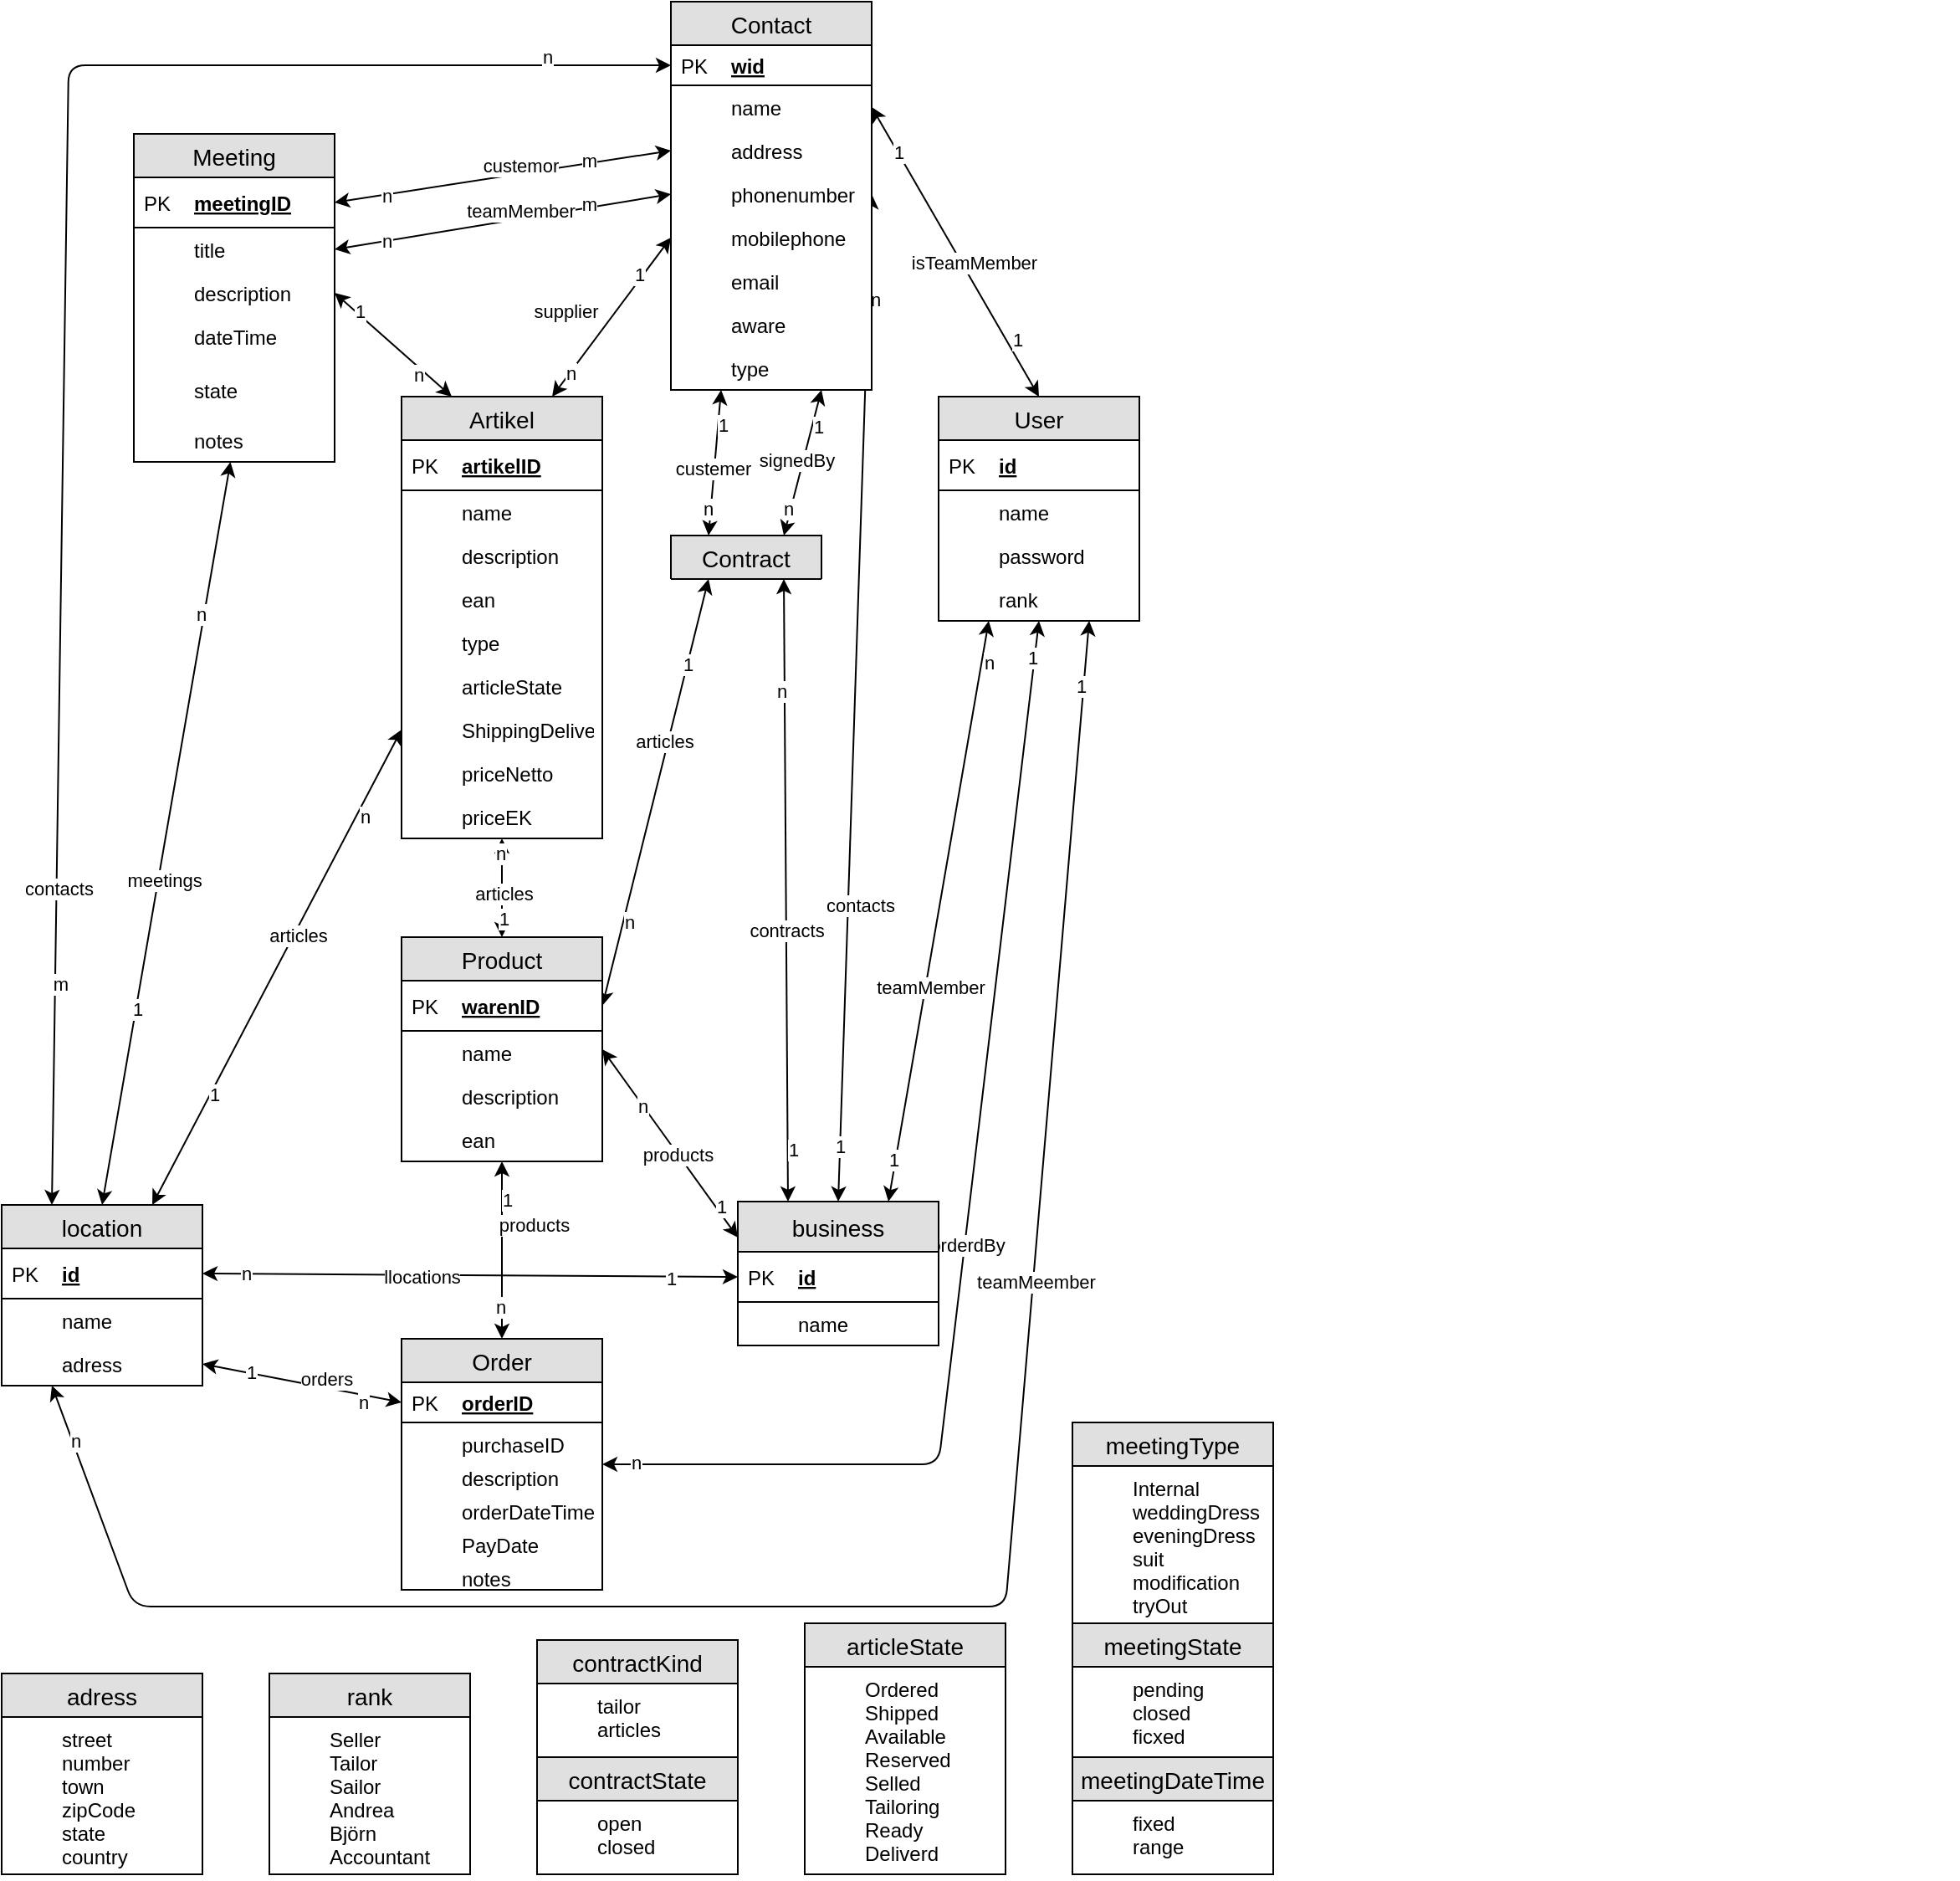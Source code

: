 <mxfile version="13.4.2" type="github">
  <diagram id="C9LCrjpuuzuaD5Lrdw8H" name="Page-1">
    <mxGraphModel dx="1452" dy="558" grid="1" gridSize="10" guides="1" tooltips="1" connect="1" arrows="1" fold="1" page="1" pageScale="1" pageWidth="827" pageHeight="1169" math="0" shadow="0">
      <root>
        <mxCell id="0" />
        <mxCell id="1" parent="0" />
        <mxCell id="-qnN5XRqpwDW-Cq90tK5-43" value="" style="endArrow=classic;startArrow=classic;html=1;exitX=0.5;exitY=0;exitDx=0;exitDy=0;" edge="1" parent="1" source="-qnN5XRqpwDW-Cq90tK5-217" target="-qnN5XRqpwDW-Cq90tK5-166">
          <mxGeometry width="50" height="50" relative="1" as="geometry">
            <mxPoint x="449" y="811" as="sourcePoint" />
            <mxPoint x="499" y="761" as="targetPoint" />
          </mxGeometry>
        </mxCell>
        <mxCell id="-qnN5XRqpwDW-Cq90tK5-44" value="n" style="edgeLabel;html=1;align=center;verticalAlign=middle;resizable=0;points=[];" vertex="1" connectable="0" parent="-qnN5XRqpwDW-Cq90tK5-43">
          <mxGeometry x="0.588" y="2" relative="1" as="geometry">
            <mxPoint as="offset" />
          </mxGeometry>
        </mxCell>
        <mxCell id="-qnN5XRqpwDW-Cq90tK5-45" value="1" style="edgeLabel;html=1;align=center;verticalAlign=middle;resizable=0;points=[];" vertex="1" connectable="0" parent="-qnN5XRqpwDW-Cq90tK5-43">
          <mxGeometry x="-0.471" relative="1" as="geometry">
            <mxPoint as="offset" />
          </mxGeometry>
        </mxCell>
        <mxCell id="-qnN5XRqpwDW-Cq90tK5-46" value="meetings" style="edgeLabel;html=1;align=center;verticalAlign=middle;resizable=0;points=[];" vertex="1" connectable="0" parent="-qnN5XRqpwDW-Cq90tK5-43">
          <mxGeometry x="-0.121" y="-3" relative="1" as="geometry">
            <mxPoint as="offset" />
          </mxGeometry>
        </mxCell>
        <mxCell id="-qnN5XRqpwDW-Cq90tK5-47" value="" style="endArrow=classic;startArrow=classic;html=1;entryX=0.75;entryY=0;entryDx=0;entryDy=0;exitX=0;exitY=0.5;exitDx=0;exitDy=0;" edge="1" parent="1" source="-qnN5XRqpwDW-Cq90tK5-185" target="-qnN5XRqpwDW-Cq90tK5-217">
          <mxGeometry width="50" height="50" relative="1" as="geometry">
            <mxPoint x="69" y="725" as="sourcePoint" />
            <mxPoint x="66" y="640.328" as="targetPoint" />
          </mxGeometry>
        </mxCell>
        <mxCell id="-qnN5XRqpwDW-Cq90tK5-48" value="n" style="edgeLabel;html=1;align=center;verticalAlign=middle;resizable=0;points=[];" vertex="1" connectable="0" parent="-qnN5XRqpwDW-Cq90tK5-47">
          <mxGeometry x="-0.649" y="3" relative="1" as="geometry">
            <mxPoint x="1" as="offset" />
          </mxGeometry>
        </mxCell>
        <mxCell id="-qnN5XRqpwDW-Cq90tK5-49" value="1" style="edgeLabel;html=1;align=center;verticalAlign=middle;resizable=0;points=[];" vertex="1" connectable="0" parent="-qnN5XRqpwDW-Cq90tK5-47">
          <mxGeometry x="0.525" y="2" relative="1" as="geometry">
            <mxPoint as="offset" />
          </mxGeometry>
        </mxCell>
        <mxCell id="-qnN5XRqpwDW-Cq90tK5-50" value="articles" style="edgeLabel;html=1;align=center;verticalAlign=middle;resizable=0;points=[];" vertex="1" connectable="0" parent="-qnN5XRqpwDW-Cq90tK5-47">
          <mxGeometry x="-0.14" y="2" relative="1" as="geometry">
            <mxPoint as="offset" />
          </mxGeometry>
        </mxCell>
        <mxCell id="-qnN5XRqpwDW-Cq90tK5-51" value="" style="endArrow=classic;startArrow=classic;html=1;exitX=1;exitY=0.5;exitDx=0;exitDy=0;entryX=0;entryY=0.5;entryDx=0;entryDy=0;" edge="1" parent="1" source="-qnN5XRqpwDW-Cq90tK5-218" target="-qnN5XRqpwDW-Cq90tK5-238">
          <mxGeometry width="50" height="50" relative="1" as="geometry">
            <mxPoint x="129" y="784" as="sourcePoint" />
            <mxPoint x="639" y="844" as="targetPoint" />
          </mxGeometry>
        </mxCell>
        <mxCell id="-qnN5XRqpwDW-Cq90tK5-52" value="1" style="edgeLabel;html=1;align=center;verticalAlign=middle;resizable=0;points=[];" vertex="1" connectable="0" parent="-qnN5XRqpwDW-Cq90tK5-51">
          <mxGeometry x="0.75" y="-1" relative="1" as="geometry">
            <mxPoint as="offset" />
          </mxGeometry>
        </mxCell>
        <mxCell id="-qnN5XRqpwDW-Cq90tK5-53" value="n" style="edgeLabel;html=1;align=center;verticalAlign=middle;resizable=0;points=[];" vertex="1" connectable="0" parent="-qnN5XRqpwDW-Cq90tK5-51">
          <mxGeometry x="-0.84" relative="1" as="geometry">
            <mxPoint as="offset" />
          </mxGeometry>
        </mxCell>
        <mxCell id="-qnN5XRqpwDW-Cq90tK5-54" value="llocations&lt;br&gt;" style="edgeLabel;html=1;align=center;verticalAlign=middle;resizable=0;points=[];" vertex="1" connectable="0" parent="-qnN5XRqpwDW-Cq90tK5-51">
          <mxGeometry x="-0.074" y="-1" relative="1" as="geometry">
            <mxPoint x="-16.93" as="offset" />
          </mxGeometry>
        </mxCell>
        <mxCell id="-qnN5XRqpwDW-Cq90tK5-55" value="" style="endArrow=classic;startArrow=classic;html=1;exitX=0.25;exitY=0;exitDx=0;exitDy=0;entryX=1;entryY=0.5;entryDx=0;entryDy=0;" edge="1" parent="1" source="-qnN5XRqpwDW-Cq90tK5-172" target="-qnN5XRqpwDW-Cq90tK5-160">
          <mxGeometry width="50" height="50" relative="1" as="geometry">
            <mxPoint x="89" y="745" as="sourcePoint" />
            <mxPoint x="86" y="660.328" as="targetPoint" />
          </mxGeometry>
        </mxCell>
        <mxCell id="-qnN5XRqpwDW-Cq90tK5-56" value="n" style="edgeLabel;html=1;align=center;verticalAlign=middle;resizable=0;points=[];" vertex="1" connectable="0" parent="-qnN5XRqpwDW-Cq90tK5-55">
          <mxGeometry x="-0.484" y="3" relative="1" as="geometry">
            <mxPoint as="offset" />
          </mxGeometry>
        </mxCell>
        <mxCell id="-qnN5XRqpwDW-Cq90tK5-57" value="1" style="edgeLabel;html=1;align=center;verticalAlign=middle;resizable=0;points=[];" vertex="1" connectable="0" parent="-qnN5XRqpwDW-Cq90tK5-55">
          <mxGeometry x="0.639" y="-1" relative="1" as="geometry">
            <mxPoint x="1" as="offset" />
          </mxGeometry>
        </mxCell>
        <mxCell id="-qnN5XRqpwDW-Cq90tK5-58" value="" style="endArrow=classic;startArrow=classic;html=1;entryX=0.25;entryY=0;entryDx=0;entryDy=0;exitX=0;exitY=0.5;exitDx=0;exitDy=0;" edge="1" parent="1" source="-qnN5XRqpwDW-Cq90tK5-139" target="-qnN5XRqpwDW-Cq90tK5-217">
          <mxGeometry width="50" height="50" relative="1" as="geometry">
            <mxPoint x="399" y="70" as="sourcePoint" />
            <mxPoint x="96" y="670.328" as="targetPoint" />
            <Array as="points">
              <mxPoint x="80" y="79" />
            </Array>
          </mxGeometry>
        </mxCell>
        <mxCell id="-qnN5XRqpwDW-Cq90tK5-59" value="n" style="edgeLabel;html=1;align=center;verticalAlign=middle;resizable=0;points=[];" vertex="1" connectable="0" parent="-qnN5XRqpwDW-Cq90tK5-58">
          <mxGeometry x="-0.858" y="-5" relative="1" as="geometry">
            <mxPoint as="offset" />
          </mxGeometry>
        </mxCell>
        <mxCell id="-qnN5XRqpwDW-Cq90tK5-60" value="m" style="edgeLabel;html=1;align=center;verticalAlign=middle;resizable=0;points=[];" vertex="1" connectable="0" parent="-qnN5XRqpwDW-Cq90tK5-58">
          <mxGeometry x="0.746" y="3" relative="1" as="geometry">
            <mxPoint as="offset" />
          </mxGeometry>
        </mxCell>
        <mxCell id="-qnN5XRqpwDW-Cq90tK5-61" value="contacts&lt;br&gt;" style="edgeLabel;html=1;align=center;verticalAlign=middle;resizable=0;points=[];" vertex="1" connectable="0" parent="-qnN5XRqpwDW-Cq90tK5-58">
          <mxGeometry x="0.638" y="1" relative="1" as="geometry">
            <mxPoint y="-1" as="offset" />
          </mxGeometry>
        </mxCell>
        <mxCell id="-qnN5XRqpwDW-Cq90tK5-62" value="" style="endArrow=classic;startArrow=classic;html=1;entryX=1;entryY=0.5;entryDx=0;entryDy=0;exitX=0;exitY=0.5;exitDx=0;exitDy=0;" edge="1" parent="1" source="-qnN5XRqpwDW-Cq90tK5-143" target="-qnN5XRqpwDW-Cq90tK5-156">
          <mxGeometry width="50" height="50" relative="1" as="geometry">
            <mxPoint x="399" y="111" as="sourcePoint" />
            <mxPoint x="129" y="52" as="targetPoint" />
          </mxGeometry>
        </mxCell>
        <mxCell id="-qnN5XRqpwDW-Cq90tK5-63" value="n" style="edgeLabel;html=1;align=center;verticalAlign=middle;resizable=0;points=[];" vertex="1" connectable="0" parent="-qnN5XRqpwDW-Cq90tK5-62">
          <mxGeometry x="0.694" relative="1" as="geometry">
            <mxPoint as="offset" />
          </mxGeometry>
        </mxCell>
        <mxCell id="-qnN5XRqpwDW-Cq90tK5-64" value="m" style="edgeLabel;html=1;align=center;verticalAlign=middle;resizable=0;points=[];" vertex="1" connectable="0" parent="-qnN5XRqpwDW-Cq90tK5-62">
          <mxGeometry x="-0.51" y="-2" relative="1" as="geometry">
            <mxPoint as="offset" />
          </mxGeometry>
        </mxCell>
        <mxCell id="-qnN5XRqpwDW-Cq90tK5-65" value="custemor" style="edgeLabel;html=1;align=center;verticalAlign=middle;resizable=0;points=[];" vertex="1" connectable="0" parent="-qnN5XRqpwDW-Cq90tK5-62">
          <mxGeometry x="-0.101" y="-5" relative="1" as="geometry">
            <mxPoint x="1" as="offset" />
          </mxGeometry>
        </mxCell>
        <mxCell id="-qnN5XRqpwDW-Cq90tK5-66" value="" style="endArrow=classic;startArrow=classic;html=1;entryX=0.25;entryY=0;entryDx=0;entryDy=0;exitX=0.25;exitY=1;exitDx=0;exitDy=0;" edge="1" parent="1" source="-qnN5XRqpwDW-Cq90tK5-138" target="-qnN5XRqpwDW-Cq90tK5-200">
          <mxGeometry width="50" height="50" relative="1" as="geometry">
            <mxPoint x="509" y="391" as="sourcePoint" />
            <mxPoint x="139" y="62" as="targetPoint" />
          </mxGeometry>
        </mxCell>
        <mxCell id="-qnN5XRqpwDW-Cq90tK5-67" value="1" style="edgeLabel;html=1;align=center;verticalAlign=middle;resizable=0;points=[];" vertex="1" connectable="0" parent="-qnN5XRqpwDW-Cq90tK5-66">
          <mxGeometry x="-0.527" y="2" relative="1" as="geometry">
            <mxPoint x="1" as="offset" />
          </mxGeometry>
        </mxCell>
        <mxCell id="-qnN5XRqpwDW-Cq90tK5-68" value="n" style="edgeLabel;html=1;align=center;verticalAlign=middle;resizable=0;points=[];" vertex="1" connectable="0" parent="-qnN5XRqpwDW-Cq90tK5-66">
          <mxGeometry x="0.641" y="-2" relative="1" as="geometry">
            <mxPoint as="offset" />
          </mxGeometry>
        </mxCell>
        <mxCell id="-qnN5XRqpwDW-Cq90tK5-69" value="custemer&lt;br&gt;" style="edgeLabel;html=1;align=center;verticalAlign=middle;resizable=0;points=[];" vertex="1" connectable="0" parent="-qnN5XRqpwDW-Cq90tK5-66">
          <mxGeometry x="0.392" y="1" relative="1" as="geometry">
            <mxPoint x="-0.68" y="-13.8" as="offset" />
          </mxGeometry>
        </mxCell>
        <mxCell id="-qnN5XRqpwDW-Cq90tK5-70" value="" style="endArrow=classic;startArrow=classic;html=1;exitX=0.25;exitY=1;exitDx=0;exitDy=0;entryX=1;entryY=0.5;entryDx=0;entryDy=0;" edge="1" parent="1" source="-qnN5XRqpwDW-Cq90tK5-200" target="-qnN5XRqpwDW-Cq90tK5-192">
          <mxGeometry width="50" height="50" relative="1" as="geometry">
            <mxPoint x="439" y="554" as="sourcePoint" />
            <mxPoint x="430" y="330" as="targetPoint" />
          </mxGeometry>
        </mxCell>
        <mxCell id="-qnN5XRqpwDW-Cq90tK5-71" value="1" style="edgeLabel;html=1;align=center;verticalAlign=middle;resizable=0;points=[];" vertex="1" connectable="0" parent="-qnN5XRqpwDW-Cq90tK5-70">
          <mxGeometry x="-0.604" relative="1" as="geometry">
            <mxPoint as="offset" />
          </mxGeometry>
        </mxCell>
        <mxCell id="-qnN5XRqpwDW-Cq90tK5-72" value="n" style="edgeLabel;html=1;align=center;verticalAlign=middle;resizable=0;points=[];" vertex="1" connectable="0" parent="-qnN5XRqpwDW-Cq90tK5-70">
          <mxGeometry x="0.601" y="3" relative="1" as="geometry">
            <mxPoint as="offset" />
          </mxGeometry>
        </mxCell>
        <mxCell id="-qnN5XRqpwDW-Cq90tK5-73" value="articles&lt;br&gt;" style="edgeLabel;html=1;align=center;verticalAlign=middle;resizable=0;points=[];" vertex="1" connectable="0" parent="-qnN5XRqpwDW-Cq90tK5-70">
          <mxGeometry x="-0.237" y="-3" relative="1" as="geometry">
            <mxPoint as="offset" />
          </mxGeometry>
        </mxCell>
        <mxCell id="-qnN5XRqpwDW-Cq90tK5-74" value="" style="endArrow=classic;startArrow=classic;html=1;entryX=0.75;entryY=0;entryDx=0;entryDy=0;exitX=0.25;exitY=1;exitDx=0;exitDy=0;" edge="1" parent="1" source="-qnN5XRqpwDW-Cq90tK5-242" target="-qnN5XRqpwDW-Cq90tK5-237">
          <mxGeometry width="50" height="50" relative="1" as="geometry">
            <mxPoint x="422" y="781" as="sourcePoint" />
            <mxPoint x="339.36" y="476.986" as="targetPoint" />
          </mxGeometry>
        </mxCell>
        <mxCell id="-qnN5XRqpwDW-Cq90tK5-75" value="n" style="edgeLabel;html=1;align=center;verticalAlign=middle;resizable=0;points=[];" vertex="1" connectable="0" parent="-qnN5XRqpwDW-Cq90tK5-74">
          <mxGeometry x="-0.861" y="4" relative="1" as="geometry">
            <mxPoint as="offset" />
          </mxGeometry>
        </mxCell>
        <mxCell id="-qnN5XRqpwDW-Cq90tK5-76" value="1" style="edgeLabel;html=1;align=center;verticalAlign=middle;resizable=0;points=[];" vertex="1" connectable="0" parent="-qnN5XRqpwDW-Cq90tK5-74">
          <mxGeometry x="0.855" y="-2" relative="1" as="geometry">
            <mxPoint as="offset" />
          </mxGeometry>
        </mxCell>
        <mxCell id="-qnN5XRqpwDW-Cq90tK5-77" value="teamMember" style="edgeLabel;html=1;align=center;verticalAlign=middle;resizable=0;points=[];" vertex="1" connectable="0" parent="-qnN5XRqpwDW-Cq90tK5-74">
          <mxGeometry x="0.258" y="3" relative="1" as="geometry">
            <mxPoint as="offset" />
          </mxGeometry>
        </mxCell>
        <mxCell id="-qnN5XRqpwDW-Cq90tK5-78" value="" style="endArrow=classic;startArrow=classic;html=1;entryX=1;entryY=0.5;entryDx=0;entryDy=0;exitX=0.5;exitY=0;exitDx=0;exitDy=0;" edge="1" parent="1" source="-qnN5XRqpwDW-Cq90tK5-237" target="-qnN5XRqpwDW-Cq90tK5-145">
          <mxGeometry width="50" height="50" relative="1" as="geometry">
            <mxPoint x="679" y="801" as="sourcePoint" />
            <mxPoint x="129" y="106.0" as="targetPoint" />
          </mxGeometry>
        </mxCell>
        <mxCell id="-qnN5XRqpwDW-Cq90tK5-79" value="1" style="edgeLabel;html=1;align=center;verticalAlign=middle;resizable=0;points=[];" vertex="1" connectable="0" parent="-qnN5XRqpwDW-Cq90tK5-78">
          <mxGeometry x="-0.891" relative="1" as="geometry">
            <mxPoint as="offset" />
          </mxGeometry>
        </mxCell>
        <mxCell id="-qnN5XRqpwDW-Cq90tK5-80" value="n" style="edgeLabel;html=1;align=center;verticalAlign=middle;resizable=0;points=[];" vertex="1" connectable="0" parent="-qnN5XRqpwDW-Cq90tK5-78">
          <mxGeometry x="0.797" y="-4" relative="1" as="geometry">
            <mxPoint y="1" as="offset" />
          </mxGeometry>
        </mxCell>
        <mxCell id="-qnN5XRqpwDW-Cq90tK5-81" value="contacts" style="edgeLabel;html=1;align=center;verticalAlign=middle;resizable=0;points=[];" vertex="1" connectable="0" parent="-qnN5XRqpwDW-Cq90tK5-78">
          <mxGeometry x="-0.411" y="-8" relative="1" as="geometry">
            <mxPoint x="-1" as="offset" />
          </mxGeometry>
        </mxCell>
        <mxCell id="-qnN5XRqpwDW-Cq90tK5-82" value="" style="endArrow=classic;startArrow=classic;html=1;exitX=0.5;exitY=0;exitDx=0;exitDy=0;entryX=0.5;entryY=1;entryDx=0;entryDy=0;" edge="1" parent="1" source="-qnN5XRqpwDW-Cq90tK5-224" target="-qnN5XRqpwDW-Cq90tK5-191">
          <mxGeometry width="50" height="50" relative="1" as="geometry">
            <mxPoint x="422" y="440" as="sourcePoint" />
            <mxPoint x="340" y="750" as="targetPoint" />
          </mxGeometry>
        </mxCell>
        <mxCell id="-qnN5XRqpwDW-Cq90tK5-83" value="1" style="edgeLabel;html=1;align=center;verticalAlign=middle;resizable=0;points=[];" vertex="1" connectable="0" parent="-qnN5XRqpwDW-Cq90tK5-82">
          <mxGeometry x="0.569" y="-3" relative="1" as="geometry">
            <mxPoint as="offset" />
          </mxGeometry>
        </mxCell>
        <mxCell id="-qnN5XRqpwDW-Cq90tK5-84" value="n" style="edgeLabel;html=1;align=center;verticalAlign=middle;resizable=0;points=[];" vertex="1" connectable="0" parent="-qnN5XRqpwDW-Cq90tK5-82">
          <mxGeometry x="-0.634" y="1" relative="1" as="geometry">
            <mxPoint as="offset" />
          </mxGeometry>
        </mxCell>
        <mxCell id="-qnN5XRqpwDW-Cq90tK5-85" value="products" style="edgeLabel;html=1;align=center;verticalAlign=middle;resizable=0;points=[];" vertex="1" connectable="0" parent="-qnN5XRqpwDW-Cq90tK5-82">
          <mxGeometry x="0.39" y="1" relative="1" as="geometry">
            <mxPoint x="19.41" y="5.44" as="offset" />
          </mxGeometry>
        </mxCell>
        <mxCell id="-qnN5XRqpwDW-Cq90tK5-86" value="" style="endArrow=classic;startArrow=classic;html=1;entryX=0.25;entryY=0;entryDx=0;entryDy=0;exitX=0.75;exitY=1;exitDx=0;exitDy=0;" edge="1" parent="1" source="-qnN5XRqpwDW-Cq90tK5-200" target="-qnN5XRqpwDW-Cq90tK5-237">
          <mxGeometry width="50" height="50" relative="1" as="geometry">
            <mxPoint x="530" y="610" as="sourcePoint" />
            <mxPoint x="499" y="851" as="targetPoint" />
          </mxGeometry>
        </mxCell>
        <mxCell id="-qnN5XRqpwDW-Cq90tK5-87" value="1" style="edgeLabel;html=1;align=center;verticalAlign=middle;resizable=0;points=[];" vertex="1" connectable="0" parent="-qnN5XRqpwDW-Cq90tK5-86">
          <mxGeometry x="0.826" y="3" relative="1" as="geometry">
            <mxPoint y="1" as="offset" />
          </mxGeometry>
        </mxCell>
        <mxCell id="-qnN5XRqpwDW-Cq90tK5-88" value="n" style="edgeLabel;html=1;align=center;verticalAlign=middle;resizable=0;points=[];" vertex="1" connectable="0" parent="-qnN5XRqpwDW-Cq90tK5-86">
          <mxGeometry x="-0.642" y="-2" relative="1" as="geometry">
            <mxPoint as="offset" />
          </mxGeometry>
        </mxCell>
        <mxCell id="-qnN5XRqpwDW-Cq90tK5-89" value="contracts" style="edgeLabel;html=1;align=center;verticalAlign=middle;resizable=0;points=[];" vertex="1" connectable="0" parent="-qnN5XRqpwDW-Cq90tK5-86">
          <mxGeometry x="0.126" relative="1" as="geometry">
            <mxPoint as="offset" />
          </mxGeometry>
        </mxCell>
        <mxCell id="-qnN5XRqpwDW-Cq90tK5-90" value="" style="endArrow=classic;startArrow=classic;html=1;exitX=0.5;exitY=0;exitDx=0;exitDy=0;entryX=0.5;entryY=1;entryDx=0;entryDy=0;" edge="1" parent="1" source="-qnN5XRqpwDW-Cq90tK5-191" target="-qnN5XRqpwDW-Cq90tK5-172">
          <mxGeometry width="50" height="50" relative="1" as="geometry">
            <mxPoint x="449" y="901" as="sourcePoint" />
            <mxPoint x="276.43" y="755.0" as="targetPoint" />
          </mxGeometry>
        </mxCell>
        <mxCell id="-qnN5XRqpwDW-Cq90tK5-91" value="n" style="edgeLabel;html=1;align=center;verticalAlign=middle;resizable=0;points=[];" vertex="1" connectable="0" parent="-qnN5XRqpwDW-Cq90tK5-90">
          <mxGeometry x="0.721" y="1" relative="1" as="geometry">
            <mxPoint y="1" as="offset" />
          </mxGeometry>
        </mxCell>
        <mxCell id="-qnN5XRqpwDW-Cq90tK5-92" value="1" style="edgeLabel;html=1;align=center;verticalAlign=middle;resizable=0;points=[];" vertex="1" connectable="0" parent="-qnN5XRqpwDW-Cq90tK5-90">
          <mxGeometry x="-0.611" y="-1" relative="1" as="geometry">
            <mxPoint as="offset" />
          </mxGeometry>
        </mxCell>
        <mxCell id="-qnN5XRqpwDW-Cq90tK5-93" value="articles" style="edgeLabel;html=1;align=center;verticalAlign=middle;resizable=0;points=[];" vertex="1" connectable="0" parent="-qnN5XRqpwDW-Cq90tK5-90">
          <mxGeometry x="-0.104" relative="1" as="geometry">
            <mxPoint x="1" as="offset" />
          </mxGeometry>
        </mxCell>
        <mxCell id="-qnN5XRqpwDW-Cq90tK5-94" value="" style="endArrow=classic;startArrow=classic;html=1;entryX=0.5;entryY=1;entryDx=0;entryDy=0;exitX=1;exitY=0.5;exitDx=0;exitDy=0;" edge="1" parent="1" source="-qnN5XRqpwDW-Cq90tK5-224" target="-qnN5XRqpwDW-Cq90tK5-242">
          <mxGeometry width="50" height="50" relative="1" as="geometry">
            <mxPoint x="449" y="71" as="sourcePoint" />
            <mxPoint x="499" y="21" as="targetPoint" />
            <Array as="points">
              <mxPoint x="600" y="915" />
            </Array>
          </mxGeometry>
        </mxCell>
        <mxCell id="-qnN5XRqpwDW-Cq90tK5-95" value="n" style="edgeLabel;html=1;align=center;verticalAlign=middle;resizable=0;points=[];" vertex="1" connectable="0" parent="-qnN5XRqpwDW-Cq90tK5-94">
          <mxGeometry x="-0.943" y="1" relative="1" as="geometry">
            <mxPoint as="offset" />
          </mxGeometry>
        </mxCell>
        <mxCell id="-qnN5XRqpwDW-Cq90tK5-96" value="1" style="edgeLabel;html=1;align=center;verticalAlign=middle;resizable=0;points=[];" vertex="1" connectable="0" parent="-qnN5XRqpwDW-Cq90tK5-94">
          <mxGeometry x="0.938" y="2" relative="1" as="geometry">
            <mxPoint as="offset" />
          </mxGeometry>
        </mxCell>
        <mxCell id="-qnN5XRqpwDW-Cq90tK5-97" value="orderdBy&lt;br&gt;" style="edgeLabel;html=1;align=center;verticalAlign=middle;resizable=0;points=[];" vertex="1" connectable="0" parent="-qnN5XRqpwDW-Cq90tK5-94">
          <mxGeometry x="-0.281" y="129" relative="1" as="geometry">
            <mxPoint x="138.84" y="-62.58" as="offset" />
          </mxGeometry>
        </mxCell>
        <mxCell id="-qnN5XRqpwDW-Cq90tK5-98" value="" style="endArrow=classic;startArrow=classic;html=1;exitX=1;exitY=0.5;exitDx=0;exitDy=0;entryX=0;entryY=0.25;entryDx=0;entryDy=0;" edge="1" parent="1" source="-qnN5XRqpwDW-Cq90tK5-191" target="-qnN5XRqpwDW-Cq90tK5-237">
          <mxGeometry width="50" height="50" relative="1" as="geometry">
            <mxPoint x="609" y="1001" as="sourcePoint" />
            <mxPoint x="679" y="871" as="targetPoint" />
          </mxGeometry>
        </mxCell>
        <mxCell id="-qnN5XRqpwDW-Cq90tK5-99" value="1" style="edgeLabel;html=1;align=center;verticalAlign=middle;resizable=0;points=[];" vertex="1" connectable="0" parent="-qnN5XRqpwDW-Cq90tK5-98">
          <mxGeometry x="0.692" y="2" relative="1" as="geometry">
            <mxPoint as="offset" />
          </mxGeometry>
        </mxCell>
        <mxCell id="-qnN5XRqpwDW-Cq90tK5-100" value="n" style="edgeLabel;html=1;align=center;verticalAlign=middle;resizable=0;points=[];" vertex="1" connectable="0" parent="-qnN5XRqpwDW-Cq90tK5-98">
          <mxGeometry x="-0.399" relative="1" as="geometry">
            <mxPoint as="offset" />
          </mxGeometry>
        </mxCell>
        <mxCell id="-qnN5XRqpwDW-Cq90tK5-101" value="products&lt;br&gt;" style="edgeLabel;html=1;align=center;verticalAlign=middle;resizable=0;points=[];" vertex="1" connectable="0" parent="-qnN5XRqpwDW-Cq90tK5-98">
          <mxGeometry x="0.296" y="-2" relative="1" as="geometry">
            <mxPoint x="-6.52" y="-11.18" as="offset" />
          </mxGeometry>
        </mxCell>
        <mxCell id="-qnN5XRqpwDW-Cq90tK5-102" value="" style="endArrow=classic;startArrow=classic;html=1;entryX=0;entryY=0.5;entryDx=0;entryDy=0;exitX=1;exitY=0.5;exitDx=0;exitDy=0;" edge="1" parent="1" source="-qnN5XRqpwDW-Cq90tK5-222" target="-qnN5XRqpwDW-Cq90tK5-225">
          <mxGeometry width="50" height="50" relative="1" as="geometry">
            <mxPoint x="120" y="699" as="sourcePoint" />
            <mxPoint x="239" y="1101" as="targetPoint" />
          </mxGeometry>
        </mxCell>
        <mxCell id="-qnN5XRqpwDW-Cq90tK5-103" value="n" style="edgeLabel;html=1;align=center;verticalAlign=middle;resizable=0;points=[];" vertex="1" connectable="0" parent="-qnN5XRqpwDW-Cq90tK5-102">
          <mxGeometry x="0.608" y="-3" relative="1" as="geometry">
            <mxPoint x="1" y="1" as="offset" />
          </mxGeometry>
        </mxCell>
        <mxCell id="-qnN5XRqpwDW-Cq90tK5-104" value="1" style="edgeLabel;html=1;align=center;verticalAlign=middle;resizable=0;points=[];" vertex="1" connectable="0" parent="-qnN5XRqpwDW-Cq90tK5-102">
          <mxGeometry x="-0.524" y="1" relative="1" as="geometry">
            <mxPoint as="offset" />
          </mxGeometry>
        </mxCell>
        <mxCell id="-qnN5XRqpwDW-Cq90tK5-105" value="orders" style="edgeLabel;html=1;align=center;verticalAlign=middle;resizable=0;points=[];" vertex="1" connectable="0" parent="-qnN5XRqpwDW-Cq90tK5-102">
          <mxGeometry x="0.222" y="5" relative="1" as="geometry">
            <mxPoint as="offset" />
          </mxGeometry>
        </mxCell>
        <mxCell id="-qnN5XRqpwDW-Cq90tK5-106" value="" style="endArrow=classic;startArrow=classic;html=1;entryX=0.75;entryY=1;entryDx=0;entryDy=0;exitX=0.25;exitY=1;exitDx=0;exitDy=0;" edge="1" parent="1" source="-qnN5XRqpwDW-Cq90tK5-217" target="-qnN5XRqpwDW-Cq90tK5-242">
          <mxGeometry width="50" height="50" relative="1" as="geometry">
            <mxPoint x="140" y="690" as="sourcePoint" />
            <mxPoint x="779" y="213.678" as="targetPoint" />
            <Array as="points">
              <mxPoint x="119" y="1000" />
              <mxPoint x="640" y="1000" />
            </Array>
          </mxGeometry>
        </mxCell>
        <mxCell id="-qnN5XRqpwDW-Cq90tK5-107" value="n" style="edgeLabel;html=1;align=center;verticalAlign=middle;resizable=0;points=[];" vertex="1" connectable="0" parent="-qnN5XRqpwDW-Cq90tK5-106">
          <mxGeometry x="-0.943" y="1" relative="1" as="geometry">
            <mxPoint as="offset" />
          </mxGeometry>
        </mxCell>
        <mxCell id="-qnN5XRqpwDW-Cq90tK5-108" value="1" style="edgeLabel;html=1;align=center;verticalAlign=middle;resizable=0;points=[];" vertex="1" connectable="0" parent="-qnN5XRqpwDW-Cq90tK5-106">
          <mxGeometry x="0.938" y="2" relative="1" as="geometry">
            <mxPoint as="offset" />
          </mxGeometry>
        </mxCell>
        <mxCell id="-qnN5XRqpwDW-Cq90tK5-109" value="teamMeember" style="edgeLabel;html=1;align=center;verticalAlign=middle;resizable=0;points=[];" vertex="1" connectable="0" parent="-qnN5XRqpwDW-Cq90tK5-106">
          <mxGeometry x="0.311" y="-4" relative="1" as="geometry">
            <mxPoint y="-35.08" as="offset" />
          </mxGeometry>
        </mxCell>
        <mxCell id="-qnN5XRqpwDW-Cq90tK5-114" value="" style="endArrow=classic;startArrow=classic;html=1;exitX=0;exitY=0.5;exitDx=0;exitDy=0;entryX=1;entryY=0.5;entryDx=0;entryDy=0;" edge="1" parent="1" source="-qnN5XRqpwDW-Cq90tK5-145" target="-qnN5XRqpwDW-Cq90tK5-158">
          <mxGeometry width="50" height="50" relative="1" as="geometry">
            <mxPoint x="399" y="121" as="sourcePoint" />
            <mxPoint x="169" y="146" as="targetPoint" />
          </mxGeometry>
        </mxCell>
        <mxCell id="-qnN5XRqpwDW-Cq90tK5-115" value="n" style="edgeLabel;html=1;align=center;verticalAlign=middle;resizable=0;points=[];" vertex="1" connectable="0" parent="-qnN5XRqpwDW-Cq90tK5-114">
          <mxGeometry x="0.694" relative="1" as="geometry">
            <mxPoint as="offset" />
          </mxGeometry>
        </mxCell>
        <mxCell id="-qnN5XRqpwDW-Cq90tK5-116" value="m" style="edgeLabel;html=1;align=center;verticalAlign=middle;resizable=0;points=[];" vertex="1" connectable="0" parent="-qnN5XRqpwDW-Cq90tK5-114">
          <mxGeometry x="-0.51" y="-2" relative="1" as="geometry">
            <mxPoint as="offset" />
          </mxGeometry>
        </mxCell>
        <mxCell id="-qnN5XRqpwDW-Cq90tK5-117" value="teamMember" style="edgeLabel;html=1;align=center;verticalAlign=middle;resizable=0;points=[];" vertex="1" connectable="0" parent="-qnN5XRqpwDW-Cq90tK5-114">
          <mxGeometry x="-0.101" y="-5" relative="1" as="geometry">
            <mxPoint x="1" as="offset" />
          </mxGeometry>
        </mxCell>
        <mxCell id="-qnN5XRqpwDW-Cq90tK5-118" value="" style="endArrow=classic;startArrow=classic;html=1;entryX=0.75;entryY=0;entryDx=0;entryDy=0;exitX=0.75;exitY=1;exitDx=0;exitDy=0;" edge="1" parent="1" source="-qnN5XRqpwDW-Cq90tK5-138" target="-qnN5XRqpwDW-Cq90tK5-200">
          <mxGeometry width="50" height="50" relative="1" as="geometry">
            <mxPoint x="500" y="300" as="sourcePoint" />
            <mxPoint x="547" y="451" as="targetPoint" />
          </mxGeometry>
        </mxCell>
        <mxCell id="-qnN5XRqpwDW-Cq90tK5-119" value="1" style="edgeLabel;html=1;align=center;verticalAlign=middle;resizable=0;points=[];" vertex="1" connectable="0" parent="-qnN5XRqpwDW-Cq90tK5-118">
          <mxGeometry x="-0.527" y="2" relative="1" as="geometry">
            <mxPoint x="1" as="offset" />
          </mxGeometry>
        </mxCell>
        <mxCell id="-qnN5XRqpwDW-Cq90tK5-120" value="n" style="edgeLabel;html=1;align=center;verticalAlign=middle;resizable=0;points=[];" vertex="1" connectable="0" parent="-qnN5XRqpwDW-Cq90tK5-118">
          <mxGeometry x="0.641" y="-2" relative="1" as="geometry">
            <mxPoint as="offset" />
          </mxGeometry>
        </mxCell>
        <mxCell id="-qnN5XRqpwDW-Cq90tK5-121" value="signedBy" style="edgeLabel;html=1;align=center;verticalAlign=middle;resizable=0;points=[];" vertex="1" connectable="0" parent="-qnN5XRqpwDW-Cq90tK5-118">
          <mxGeometry x="0.392" y="1" relative="1" as="geometry">
            <mxPoint x="-0.68" y="-19.23" as="offset" />
          </mxGeometry>
        </mxCell>
        <mxCell id="-qnN5XRqpwDW-Cq90tK5-122" value="" style="endArrow=classic;startArrow=classic;html=1;entryX=1;entryY=0.5;entryDx=0;entryDy=0;exitX=0.5;exitY=0;exitDx=0;exitDy=0;" edge="1" parent="1" source="-qnN5XRqpwDW-Cq90tK5-242" target="-qnN5XRqpwDW-Cq90tK5-141">
          <mxGeometry width="50" height="50" relative="1" as="geometry">
            <mxPoint x="769" y="243.0" as="sourcePoint" />
            <mxPoint x="539" y="253.0" as="targetPoint" />
          </mxGeometry>
        </mxCell>
        <mxCell id="-qnN5XRqpwDW-Cq90tK5-123" value="1" style="edgeLabel;html=1;align=center;verticalAlign=middle;resizable=0;points=[];" vertex="1" connectable="0" parent="-qnN5XRqpwDW-Cq90tK5-122">
          <mxGeometry x="0.694" relative="1" as="geometry">
            <mxPoint as="offset" />
          </mxGeometry>
        </mxCell>
        <mxCell id="-qnN5XRqpwDW-Cq90tK5-124" value="1" style="edgeLabel;html=1;align=center;verticalAlign=middle;resizable=0;points=[];" vertex="1" connectable="0" parent="-qnN5XRqpwDW-Cq90tK5-122">
          <mxGeometry x="-0.51" y="-2" relative="1" as="geometry">
            <mxPoint x="9.16" y="9.39" as="offset" />
          </mxGeometry>
        </mxCell>
        <mxCell id="-qnN5XRqpwDW-Cq90tK5-125" value="isTeamMember" style="edgeLabel;html=1;align=center;verticalAlign=middle;resizable=0;points=[];" vertex="1" connectable="0" parent="-qnN5XRqpwDW-Cq90tK5-122">
          <mxGeometry x="-0.101" y="-5" relative="1" as="geometry">
            <mxPoint x="1" as="offset" />
          </mxGeometry>
        </mxCell>
        <mxCell id="-qnN5XRqpwDW-Cq90tK5-126" value="" style="endArrow=classic;startArrow=classic;html=1;exitX=0;exitY=0.5;exitDx=0;exitDy=0;entryX=0.75;entryY=0;entryDx=0;entryDy=0;" edge="1" parent="1" source="-qnN5XRqpwDW-Cq90tK5-147" target="-qnN5XRqpwDW-Cq90tK5-172">
          <mxGeometry width="50" height="50" relative="1" as="geometry">
            <mxPoint x="409" y="172.0" as="sourcePoint" />
            <mxPoint x="179" y="156" as="targetPoint" />
          </mxGeometry>
        </mxCell>
        <mxCell id="-qnN5XRqpwDW-Cq90tK5-127" value="n" style="edgeLabel;html=1;align=center;verticalAlign=middle;resizable=0;points=[];" vertex="1" connectable="0" parent="-qnN5XRqpwDW-Cq90tK5-126">
          <mxGeometry x="0.694" relative="1" as="geometry">
            <mxPoint as="offset" />
          </mxGeometry>
        </mxCell>
        <mxCell id="-qnN5XRqpwDW-Cq90tK5-128" value="1" style="edgeLabel;html=1;align=center;verticalAlign=middle;resizable=0;points=[];" vertex="1" connectable="0" parent="-qnN5XRqpwDW-Cq90tK5-126">
          <mxGeometry x="-0.51" y="-2" relative="1" as="geometry">
            <mxPoint as="offset" />
          </mxGeometry>
        </mxCell>
        <mxCell id="-qnN5XRqpwDW-Cq90tK5-129" value="supplier" style="edgeLabel;html=1;align=center;verticalAlign=middle;resizable=0;points=[];" vertex="1" connectable="0" parent="-qnN5XRqpwDW-Cq90tK5-126">
          <mxGeometry x="-0.101" y="-5" relative="1" as="geometry">
            <mxPoint x="-26.91" y="3.43" as="offset" />
          </mxGeometry>
        </mxCell>
        <mxCell id="-qnN5XRqpwDW-Cq90tK5-130" value="" style="shape=partialRectangle;top=0;left=0;right=0;bottom=0;align=left;verticalAlign=top;fillColor=none;spacingLeft=34;spacingRight=4;overflow=hidden;rotatable=0;points=[[0,0.5],[1,0.5]];portConstraint=eastwest;dropTarget=0;fontSize=12;" vertex="1" parent="1">
          <mxGeometry x="1089" y="261" width="120" height="128" as="geometry" />
        </mxCell>
        <mxCell id="-qnN5XRqpwDW-Cq90tK5-137" value="" style="shape=partialRectangle;top=0;left=0;right=0;bottom=0;align=left;verticalAlign=top;fillColor=none;spacingLeft=34;spacingRight=4;overflow=hidden;rotatable=0;points=[[0,0.5],[1,0.5]];portConstraint=eastwest;dropTarget=0;fontSize=12;" vertex="1" parent="1">
          <mxGeometry x="999" y="370" width="120" height="154" as="geometry" />
        </mxCell>
        <mxCell id="-qnN5XRqpwDW-Cq90tK5-138" value="Contact" style="swimlane;fontStyle=0;childLayout=stackLayout;horizontal=1;startSize=26;fillColor=#e0e0e0;horizontalStack=0;resizeParent=1;resizeParentMax=0;resizeLast=0;collapsible=1;marginBottom=0;swimlaneFillColor=#ffffff;align=center;fontSize=14;" vertex="1" parent="1">
          <mxGeometry x="440" y="41" width="120" height="232" as="geometry">
            <mxRectangle x="399" y="41" width="80" height="26" as="alternateBounds" />
          </mxGeometry>
        </mxCell>
        <mxCell id="-qnN5XRqpwDW-Cq90tK5-139" value="wid" style="shape=partialRectangle;top=0;left=0;right=0;bottom=1;align=left;verticalAlign=middle;fillColor=none;spacingLeft=34;spacingRight=4;overflow=hidden;rotatable=0;points=[[0,0.5],[1,0.5]];portConstraint=eastwest;dropTarget=0;fontStyle=5;fontSize=12;" vertex="1" parent="-qnN5XRqpwDW-Cq90tK5-138">
          <mxGeometry y="26" width="120" height="24" as="geometry" />
        </mxCell>
        <mxCell id="-qnN5XRqpwDW-Cq90tK5-140" value="PK" style="shape=partialRectangle;top=0;left=0;bottom=0;fillColor=none;align=left;verticalAlign=middle;spacingLeft=4;spacingRight=4;overflow=hidden;rotatable=0;points=[];portConstraint=eastwest;part=1;fontSize=12;" vertex="1" connectable="0" parent="-qnN5XRqpwDW-Cq90tK5-139">
          <mxGeometry width="120" height="24" as="geometry" />
        </mxCell>
        <mxCell id="-qnN5XRqpwDW-Cq90tK5-141" value="name" style="shape=partialRectangle;top=0;left=0;right=0;bottom=0;align=left;verticalAlign=top;fillColor=none;spacingLeft=34;spacingRight=4;overflow=hidden;rotatable=0;points=[[0,0.5],[1,0.5]];portConstraint=eastwest;dropTarget=0;fontSize=12;" vertex="1" parent="-qnN5XRqpwDW-Cq90tK5-138">
          <mxGeometry y="50" width="120" height="26" as="geometry" />
        </mxCell>
        <mxCell id="-qnN5XRqpwDW-Cq90tK5-142" value="" style="shape=partialRectangle;top=0;left=0;bottom=0;fillColor=none;align=left;verticalAlign=top;spacingLeft=4;spacingRight=4;overflow=hidden;rotatable=0;points=[];portConstraint=eastwest;part=1;fontSize=12;" vertex="1" connectable="0" parent="-qnN5XRqpwDW-Cq90tK5-141">
          <mxGeometry width="120" height="26" as="geometry" />
        </mxCell>
        <mxCell id="-qnN5XRqpwDW-Cq90tK5-143" value="address" style="shape=partialRectangle;top=0;left=0;right=0;bottom=0;align=left;verticalAlign=top;fillColor=none;spacingLeft=34;spacingRight=4;overflow=hidden;rotatable=0;points=[[0,0.5],[1,0.5]];portConstraint=eastwest;dropTarget=0;fontSize=12;" vertex="1" parent="-qnN5XRqpwDW-Cq90tK5-138">
          <mxGeometry y="76" width="120" height="26" as="geometry" />
        </mxCell>
        <mxCell id="-qnN5XRqpwDW-Cq90tK5-144" value="" style="shape=partialRectangle;top=0;left=0;bottom=0;fillColor=none;align=left;verticalAlign=top;spacingLeft=4;spacingRight=4;overflow=hidden;rotatable=0;points=[];portConstraint=eastwest;part=1;fontSize=12;" vertex="1" connectable="0" parent="-qnN5XRqpwDW-Cq90tK5-143">
          <mxGeometry width="120" height="26" as="geometry" />
        </mxCell>
        <object label="phonenumber" email="" id="-qnN5XRqpwDW-Cq90tK5-145">
          <mxCell style="shape=partialRectangle;top=0;left=0;right=0;bottom=0;align=left;verticalAlign=top;fillColor=none;spacingLeft=34;spacingRight=4;overflow=hidden;rotatable=0;points=[[0,0.5],[1,0.5]];portConstraint=eastwest;dropTarget=0;fontSize=12;" vertex="1" parent="-qnN5XRqpwDW-Cq90tK5-138">
            <mxGeometry y="102" width="120" height="26" as="geometry" />
          </mxCell>
        </object>
        <mxCell id="-qnN5XRqpwDW-Cq90tK5-146" value="" style="shape=partialRectangle;top=0;left=0;bottom=0;fillColor=none;align=left;verticalAlign=top;spacingLeft=4;spacingRight=4;overflow=hidden;rotatable=0;points=[];portConstraint=eastwest;part=1;fontSize=12;" vertex="1" connectable="0" parent="-qnN5XRqpwDW-Cq90tK5-145">
          <mxGeometry width="120" height="26" as="geometry" />
        </mxCell>
        <mxCell id="-qnN5XRqpwDW-Cq90tK5-147" value="mobilephone" style="shape=partialRectangle;top=0;left=0;right=0;bottom=0;align=left;verticalAlign=top;fillColor=none;spacingLeft=34;spacingRight=4;overflow=hidden;rotatable=0;points=[[0,0.5],[1,0.5]];portConstraint=eastwest;dropTarget=0;fontSize=12;" vertex="1" parent="-qnN5XRqpwDW-Cq90tK5-138">
          <mxGeometry y="128" width="120" height="26" as="geometry" />
        </mxCell>
        <mxCell id="-qnN5XRqpwDW-Cq90tK5-148" value="" style="shape=partialRectangle;top=0;left=0;bottom=0;fillColor=none;align=left;verticalAlign=top;spacingLeft=4;spacingRight=4;overflow=hidden;rotatable=0;points=[];portConstraint=eastwest;part=1;fontSize=12;" vertex="1" connectable="0" parent="-qnN5XRqpwDW-Cq90tK5-147">
          <mxGeometry width="120" height="26" as="geometry" />
        </mxCell>
        <mxCell id="-qnN5XRqpwDW-Cq90tK5-149" value="email" style="shape=partialRectangle;top=0;left=0;right=0;bottom=0;align=left;verticalAlign=top;fillColor=none;spacingLeft=34;spacingRight=4;overflow=hidden;rotatable=0;points=[[0,0.5],[1,0.5]];portConstraint=eastwest;dropTarget=0;fontSize=12;" vertex="1" parent="-qnN5XRqpwDW-Cq90tK5-138">
          <mxGeometry y="154" width="120" height="26" as="geometry" />
        </mxCell>
        <mxCell id="-qnN5XRqpwDW-Cq90tK5-150" value="" style="shape=partialRectangle;top=0;left=0;bottom=0;fillColor=none;align=left;verticalAlign=top;spacingLeft=4;spacingRight=4;overflow=hidden;rotatable=0;points=[];portConstraint=eastwest;part=1;fontSize=12;" vertex="1" connectable="0" parent="-qnN5XRqpwDW-Cq90tK5-149">
          <mxGeometry width="120" height="26" as="geometry" />
        </mxCell>
        <mxCell id="-qnN5XRqpwDW-Cq90tK5-151" value="aware" style="shape=partialRectangle;top=0;left=0;right=0;bottom=0;align=left;verticalAlign=top;fillColor=none;spacingLeft=34;spacingRight=4;overflow=hidden;rotatable=0;points=[[0,0.5],[1,0.5]];portConstraint=eastwest;dropTarget=0;fontSize=12;" vertex="1" parent="-qnN5XRqpwDW-Cq90tK5-138">
          <mxGeometry y="180" width="120" height="26" as="geometry" />
        </mxCell>
        <mxCell id="-qnN5XRqpwDW-Cq90tK5-152" value="" style="shape=partialRectangle;top=0;left=0;bottom=0;fillColor=none;align=left;verticalAlign=top;spacingLeft=4;spacingRight=4;overflow=hidden;rotatable=0;points=[];portConstraint=eastwest;part=1;fontSize=12;" vertex="1" connectable="0" parent="-qnN5XRqpwDW-Cq90tK5-151">
          <mxGeometry width="120" height="26" as="geometry" />
        </mxCell>
        <mxCell id="-qnN5XRqpwDW-Cq90tK5-153" value="type" style="shape=partialRectangle;top=0;left=0;right=0;bottom=0;align=left;verticalAlign=top;fillColor=none;spacingLeft=34;spacingRight=4;overflow=hidden;rotatable=0;points=[[0,0.5],[1,0.5]];portConstraint=eastwest;dropTarget=0;fontSize=12;" vertex="1" parent="-qnN5XRqpwDW-Cq90tK5-138">
          <mxGeometry y="206" width="120" height="26" as="geometry" />
        </mxCell>
        <mxCell id="-qnN5XRqpwDW-Cq90tK5-154" value="" style="shape=partialRectangle;top=0;left=0;bottom=0;fillColor=none;align=left;verticalAlign=top;spacingLeft=4;spacingRight=4;overflow=hidden;rotatable=0;points=[];portConstraint=eastwest;part=1;fontSize=12;" vertex="1" connectable="0" parent="-qnN5XRqpwDW-Cq90tK5-153">
          <mxGeometry width="120" height="26" as="geometry" />
        </mxCell>
        <mxCell id="-qnN5XRqpwDW-Cq90tK5-155" value="Meeting" style="swimlane;fontStyle=0;childLayout=stackLayout;horizontal=1;startSize=26;fillColor=#e0e0e0;horizontalStack=0;resizeParent=1;resizeParentMax=0;resizeLast=0;collapsible=1;marginBottom=0;swimlaneFillColor=#ffffff;align=center;fontSize=14;" vertex="1" parent="1">
          <mxGeometry x="119" y="120" width="120" height="196" as="geometry" />
        </mxCell>
        <mxCell id="-qnN5XRqpwDW-Cq90tK5-156" value="meetingID" style="shape=partialRectangle;top=0;left=0;right=0;bottom=1;align=left;verticalAlign=middle;fillColor=none;spacingLeft=34;spacingRight=4;overflow=hidden;rotatable=0;points=[[0,0.5],[1,0.5]];portConstraint=eastwest;dropTarget=0;fontStyle=5;fontSize=12;" vertex="1" parent="-qnN5XRqpwDW-Cq90tK5-155">
          <mxGeometry y="26" width="120" height="30" as="geometry" />
        </mxCell>
        <mxCell id="-qnN5XRqpwDW-Cq90tK5-157" value="PK" style="shape=partialRectangle;top=0;left=0;bottom=0;fillColor=none;align=left;verticalAlign=middle;spacingLeft=4;spacingRight=4;overflow=hidden;rotatable=0;points=[];portConstraint=eastwest;part=1;fontSize=12;" vertex="1" connectable="0" parent="-qnN5XRqpwDW-Cq90tK5-156">
          <mxGeometry width="120" height="30" as="geometry" />
        </mxCell>
        <mxCell id="-qnN5XRqpwDW-Cq90tK5-158" value="title" style="shape=partialRectangle;top=0;left=0;right=0;bottom=0;align=left;verticalAlign=top;fillColor=none;spacingLeft=34;spacingRight=4;overflow=hidden;rotatable=0;points=[[0,0.5],[1,0.5]];portConstraint=eastwest;dropTarget=0;fontSize=12;" vertex="1" parent="-qnN5XRqpwDW-Cq90tK5-155">
          <mxGeometry y="56" width="120" height="26" as="geometry" />
        </mxCell>
        <mxCell id="-qnN5XRqpwDW-Cq90tK5-159" value="" style="shape=partialRectangle;top=0;left=0;bottom=0;fillColor=none;align=left;verticalAlign=top;spacingLeft=4;spacingRight=4;overflow=hidden;rotatable=0;points=[];portConstraint=eastwest;part=1;fontSize=12;" vertex="1" connectable="0" parent="-qnN5XRqpwDW-Cq90tK5-158">
          <mxGeometry width="120" height="26" as="geometry" />
        </mxCell>
        <mxCell id="-qnN5XRqpwDW-Cq90tK5-160" value="description" style="shape=partialRectangle;top=0;left=0;right=0;bottom=0;align=left;verticalAlign=top;fillColor=none;spacingLeft=34;spacingRight=4;overflow=hidden;rotatable=0;points=[[0,0.5],[1,0.5]];portConstraint=eastwest;dropTarget=0;fontSize=12;" vertex="1" parent="-qnN5XRqpwDW-Cq90tK5-155">
          <mxGeometry y="82" width="120" height="26" as="geometry" />
        </mxCell>
        <mxCell id="-qnN5XRqpwDW-Cq90tK5-161" value="" style="shape=partialRectangle;top=0;left=0;bottom=0;fillColor=none;align=left;verticalAlign=top;spacingLeft=4;spacingRight=4;overflow=hidden;rotatable=0;points=[];portConstraint=eastwest;part=1;fontSize=12;" vertex="1" connectable="0" parent="-qnN5XRqpwDW-Cq90tK5-160">
          <mxGeometry width="120" height="26" as="geometry" />
        </mxCell>
        <object label="dateTime" email="" id="-qnN5XRqpwDW-Cq90tK5-162">
          <mxCell style="shape=partialRectangle;top=0;left=0;right=0;bottom=0;align=left;verticalAlign=top;fillColor=none;spacingLeft=34;spacingRight=4;overflow=hidden;rotatable=0;points=[[0,0.5],[1,0.5]];portConstraint=eastwest;dropTarget=0;fontSize=12;" vertex="1" parent="-qnN5XRqpwDW-Cq90tK5-155">
            <mxGeometry y="108" width="120" height="32" as="geometry" />
          </mxCell>
        </object>
        <mxCell id="-qnN5XRqpwDW-Cq90tK5-163" value="" style="shape=partialRectangle;top=0;left=0;bottom=0;fillColor=none;align=left;verticalAlign=top;spacingLeft=4;spacingRight=4;overflow=hidden;rotatable=0;points=[];portConstraint=eastwest;part=1;fontSize=12;" vertex="1" connectable="0" parent="-qnN5XRqpwDW-Cq90tK5-162">
          <mxGeometry width="120" height="15.484" as="geometry" />
        </mxCell>
        <mxCell id="-qnN5XRqpwDW-Cq90tK5-164" value="state" style="shape=partialRectangle;top=0;left=0;right=0;bottom=0;align=left;verticalAlign=top;fillColor=none;spacingLeft=34;spacingRight=4;overflow=hidden;rotatable=0;points=[[0,0.5],[1,0.5]];portConstraint=eastwest;dropTarget=0;fontSize=12;" vertex="1" parent="-qnN5XRqpwDW-Cq90tK5-155">
          <mxGeometry y="140" width="120" height="30" as="geometry" />
        </mxCell>
        <mxCell id="-qnN5XRqpwDW-Cq90tK5-165" value="" style="shape=partialRectangle;top=0;left=0;bottom=0;fillColor=none;align=left;verticalAlign=top;spacingLeft=4;spacingRight=4;overflow=hidden;rotatable=0;points=[];portConstraint=eastwest;part=1;fontSize=12;" vertex="1" connectable="0" parent="-qnN5XRqpwDW-Cq90tK5-164">
          <mxGeometry width="120" height="30" as="geometry" />
        </mxCell>
        <mxCell id="-qnN5XRqpwDW-Cq90tK5-166" value="notes" style="shape=partialRectangle;top=0;left=0;right=0;bottom=0;align=left;verticalAlign=top;fillColor=none;spacingLeft=34;spacingRight=4;overflow=hidden;rotatable=0;points=[[0,0.5],[1,0.5]];portConstraint=eastwest;dropTarget=0;fontSize=12;" vertex="1" parent="-qnN5XRqpwDW-Cq90tK5-155">
          <mxGeometry y="170" width="120" height="26" as="geometry" />
        </mxCell>
        <mxCell id="-qnN5XRqpwDW-Cq90tK5-167" value="" style="shape=partialRectangle;top=0;left=0;bottom=0;fillColor=none;align=left;verticalAlign=top;spacingLeft=4;spacingRight=4;overflow=hidden;rotatable=0;points=[];portConstraint=eastwest;part=1;fontSize=12;" vertex="1" connectable="0" parent="-qnN5XRqpwDW-Cq90tK5-166">
          <mxGeometry width="120" height="26" as="geometry" />
        </mxCell>
        <mxCell id="-qnN5XRqpwDW-Cq90tK5-172" value="Artikel" style="swimlane;fontStyle=0;childLayout=stackLayout;horizontal=1;startSize=26;fillColor=#e0e0e0;horizontalStack=0;resizeParent=1;resizeParentMax=0;resizeLast=0;collapsible=1;marginBottom=0;swimlaneFillColor=#ffffff;align=center;fontSize=14;" vertex="1" parent="1">
          <mxGeometry x="279" y="277" width="120" height="264" as="geometry">
            <mxRectangle x="279" y="277" width="70" height="26" as="alternateBounds" />
          </mxGeometry>
        </mxCell>
        <mxCell id="-qnN5XRqpwDW-Cq90tK5-173" value="artikelID" style="shape=partialRectangle;top=0;left=0;right=0;bottom=1;align=left;verticalAlign=middle;fillColor=none;spacingLeft=34;spacingRight=4;overflow=hidden;rotatable=0;points=[[0,0.5],[1,0.5]];portConstraint=eastwest;dropTarget=0;fontStyle=5;fontSize=12;" vertex="1" parent="-qnN5XRqpwDW-Cq90tK5-172">
          <mxGeometry y="26" width="120" height="30" as="geometry" />
        </mxCell>
        <mxCell id="-qnN5XRqpwDW-Cq90tK5-174" value="PK" style="shape=partialRectangle;top=0;left=0;bottom=0;fillColor=none;align=left;verticalAlign=middle;spacingLeft=4;spacingRight=4;overflow=hidden;rotatable=0;points=[];portConstraint=eastwest;part=1;fontSize=12;" vertex="1" connectable="0" parent="-qnN5XRqpwDW-Cq90tK5-173">
          <mxGeometry width="120" height="30" as="geometry" />
        </mxCell>
        <mxCell id="-qnN5XRqpwDW-Cq90tK5-175" value="name" style="shape=partialRectangle;top=0;left=0;right=0;bottom=0;align=left;verticalAlign=top;fillColor=none;spacingLeft=34;spacingRight=4;overflow=hidden;rotatable=0;points=[[0,0.5],[1,0.5]];portConstraint=eastwest;dropTarget=0;fontSize=12;" vertex="1" parent="-qnN5XRqpwDW-Cq90tK5-172">
          <mxGeometry y="56" width="120" height="26" as="geometry" />
        </mxCell>
        <mxCell id="-qnN5XRqpwDW-Cq90tK5-176" value="" style="shape=partialRectangle;top=0;left=0;bottom=0;fillColor=none;align=left;verticalAlign=top;spacingLeft=4;spacingRight=4;overflow=hidden;rotatable=0;points=[];portConstraint=eastwest;part=1;fontSize=12;" vertex="1" connectable="0" parent="-qnN5XRqpwDW-Cq90tK5-175">
          <mxGeometry width="120" height="26" as="geometry" />
        </mxCell>
        <mxCell id="-qnN5XRqpwDW-Cq90tK5-177" value="description&#xa;" style="shape=partialRectangle;top=0;left=0;right=0;bottom=0;align=left;verticalAlign=top;fillColor=none;spacingLeft=34;spacingRight=4;overflow=hidden;rotatable=0;points=[[0,0.5],[1,0.5]];portConstraint=eastwest;dropTarget=0;fontSize=12;" vertex="1" parent="-qnN5XRqpwDW-Cq90tK5-172">
          <mxGeometry y="82" width="120" height="26" as="geometry" />
        </mxCell>
        <mxCell id="-qnN5XRqpwDW-Cq90tK5-178" value="" style="shape=partialRectangle;top=0;left=0;bottom=0;fillColor=none;align=left;verticalAlign=top;spacingLeft=4;spacingRight=4;overflow=hidden;rotatable=0;points=[];portConstraint=eastwest;part=1;fontSize=12;" vertex="1" connectable="0" parent="-qnN5XRqpwDW-Cq90tK5-177">
          <mxGeometry width="120" height="26" as="geometry" />
        </mxCell>
        <mxCell id="-qnN5XRqpwDW-Cq90tK5-179" value="ean" style="shape=partialRectangle;top=0;left=0;right=0;bottom=0;align=left;verticalAlign=top;fillColor=none;spacingLeft=34;spacingRight=4;overflow=hidden;rotatable=0;points=[[0,0.5],[1,0.5]];portConstraint=eastwest;dropTarget=0;fontSize=12;" vertex="1" parent="-qnN5XRqpwDW-Cq90tK5-172">
          <mxGeometry y="108" width="120" height="26" as="geometry" />
        </mxCell>
        <mxCell id="-qnN5XRqpwDW-Cq90tK5-180" value="" style="shape=partialRectangle;top=0;left=0;bottom=0;fillColor=none;align=left;verticalAlign=top;spacingLeft=4;spacingRight=4;overflow=hidden;rotatable=0;points=[];portConstraint=eastwest;part=1;fontSize=12;" vertex="1" connectable="0" parent="-qnN5XRqpwDW-Cq90tK5-179">
          <mxGeometry width="120" height="26" as="geometry" />
        </mxCell>
        <mxCell id="-qnN5XRqpwDW-Cq90tK5-181" value="type" style="shape=partialRectangle;top=0;left=0;right=0;bottom=0;align=left;verticalAlign=top;fillColor=none;spacingLeft=34;spacingRight=4;overflow=hidden;rotatable=0;points=[[0,0.5],[1,0.5]];portConstraint=eastwest;dropTarget=0;fontSize=12;" vertex="1" parent="-qnN5XRqpwDW-Cq90tK5-172">
          <mxGeometry y="134" width="120" height="26" as="geometry" />
        </mxCell>
        <mxCell id="-qnN5XRqpwDW-Cq90tK5-182" value="" style="shape=partialRectangle;top=0;left=0;bottom=0;fillColor=none;align=left;verticalAlign=top;spacingLeft=4;spacingRight=4;overflow=hidden;rotatable=0;points=[];portConstraint=eastwest;part=1;fontSize=12;" vertex="1" connectable="0" parent="-qnN5XRqpwDW-Cq90tK5-181">
          <mxGeometry width="120" height="26" as="geometry" />
        </mxCell>
        <mxCell id="-qnN5XRqpwDW-Cq90tK5-183" value="articleState" style="shape=partialRectangle;top=0;left=0;right=0;bottom=0;align=left;verticalAlign=top;fillColor=none;spacingLeft=34;spacingRight=4;overflow=hidden;rotatable=0;points=[[0,0.5],[1,0.5]];portConstraint=eastwest;dropTarget=0;fontSize=12;" vertex="1" parent="-qnN5XRqpwDW-Cq90tK5-172">
          <mxGeometry y="160" width="120" height="26" as="geometry" />
        </mxCell>
        <mxCell id="-qnN5XRqpwDW-Cq90tK5-184" value="" style="shape=partialRectangle;top=0;left=0;bottom=0;fillColor=none;align=left;verticalAlign=top;spacingLeft=4;spacingRight=4;overflow=hidden;rotatable=0;points=[];portConstraint=eastwest;part=1;fontSize=12;" vertex="1" connectable="0" parent="-qnN5XRqpwDW-Cq90tK5-183">
          <mxGeometry width="120" height="26" as="geometry" />
        </mxCell>
        <mxCell id="-qnN5XRqpwDW-Cq90tK5-185" value="ShippingDeliverdDate" style="shape=partialRectangle;top=0;left=0;right=0;bottom=0;align=left;verticalAlign=top;fillColor=none;spacingLeft=34;spacingRight=4;overflow=hidden;rotatable=0;points=[[0,0.5],[1,0.5]];portConstraint=eastwest;dropTarget=0;fontSize=12;" vertex="1" parent="-qnN5XRqpwDW-Cq90tK5-172">
          <mxGeometry y="186" width="120" height="26" as="geometry" />
        </mxCell>
        <mxCell id="-qnN5XRqpwDW-Cq90tK5-186" value="" style="shape=partialRectangle;top=0;left=0;bottom=0;fillColor=none;align=left;verticalAlign=top;spacingLeft=4;spacingRight=4;overflow=hidden;rotatable=0;points=[];portConstraint=eastwest;part=1;fontSize=12;" vertex="1" connectable="0" parent="-qnN5XRqpwDW-Cq90tK5-185">
          <mxGeometry width="120" height="26" as="geometry" />
        </mxCell>
        <mxCell id="-qnN5XRqpwDW-Cq90tK5-187" value="priceNetto" style="shape=partialRectangle;top=0;left=0;right=0;bottom=0;align=left;verticalAlign=top;fillColor=none;spacingLeft=34;spacingRight=4;overflow=hidden;rotatable=0;points=[[0,0.5],[1,0.5]];portConstraint=eastwest;dropTarget=0;fontSize=12;" vertex="1" parent="-qnN5XRqpwDW-Cq90tK5-172">
          <mxGeometry y="212" width="120" height="26" as="geometry" />
        </mxCell>
        <mxCell id="-qnN5XRqpwDW-Cq90tK5-188" value="" style="shape=partialRectangle;top=0;left=0;bottom=0;fillColor=none;align=left;verticalAlign=top;spacingLeft=4;spacingRight=4;overflow=hidden;rotatable=0;points=[];portConstraint=eastwest;part=1;fontSize=12;" vertex="1" connectable="0" parent="-qnN5XRqpwDW-Cq90tK5-187">
          <mxGeometry width="120" height="26" as="geometry" />
        </mxCell>
        <mxCell id="-qnN5XRqpwDW-Cq90tK5-189" value="priceEK" style="shape=partialRectangle;top=0;left=0;right=0;bottom=0;align=left;verticalAlign=top;fillColor=none;spacingLeft=34;spacingRight=4;overflow=hidden;rotatable=0;points=[[0,0.5],[1,0.5]];portConstraint=eastwest;dropTarget=0;fontSize=12;" vertex="1" parent="-qnN5XRqpwDW-Cq90tK5-172">
          <mxGeometry y="238" width="120" height="26" as="geometry" />
        </mxCell>
        <mxCell id="-qnN5XRqpwDW-Cq90tK5-190" value="" style="shape=partialRectangle;top=0;left=0;bottom=0;fillColor=none;align=left;verticalAlign=top;spacingLeft=4;spacingRight=4;overflow=hidden;rotatable=0;points=[];portConstraint=eastwest;part=1;fontSize=12;" vertex="1" connectable="0" parent="-qnN5XRqpwDW-Cq90tK5-189">
          <mxGeometry width="120" height="26" as="geometry" />
        </mxCell>
        <object label="Product" Muschi="Muschi&#xa;" id="-qnN5XRqpwDW-Cq90tK5-191">
          <mxCell style="swimlane;fontStyle=0;childLayout=stackLayout;horizontal=1;startSize=26;fillColor=#e0e0e0;horizontalStack=0;resizeParent=1;resizeParentMax=0;resizeLast=0;collapsible=1;marginBottom=0;swimlaneFillColor=#ffffff;align=center;fontSize=14;" vertex="1" parent="1">
            <mxGeometry x="279" y="600" width="120" height="134" as="geometry">
              <mxRectangle x="279" y="600" width="80" height="26" as="alternateBounds" />
            </mxGeometry>
          </mxCell>
        </object>
        <mxCell id="-qnN5XRqpwDW-Cq90tK5-192" value="warenID" style="shape=partialRectangle;top=0;left=0;right=0;bottom=1;align=left;verticalAlign=middle;fillColor=none;spacingLeft=34;spacingRight=4;overflow=hidden;rotatable=0;points=[[0,0.5],[1,0.5]];portConstraint=eastwest;dropTarget=0;fontStyle=5;fontSize=12;" vertex="1" parent="-qnN5XRqpwDW-Cq90tK5-191">
          <mxGeometry y="26" width="120" height="30" as="geometry" />
        </mxCell>
        <mxCell id="-qnN5XRqpwDW-Cq90tK5-193" value="PK" style="shape=partialRectangle;top=0;left=0;bottom=0;fillColor=none;align=left;verticalAlign=middle;spacingLeft=4;spacingRight=4;overflow=hidden;rotatable=0;points=[];portConstraint=eastwest;part=1;fontSize=12;" vertex="1" connectable="0" parent="-qnN5XRqpwDW-Cq90tK5-192">
          <mxGeometry width="120" height="30" as="geometry" />
        </mxCell>
        <mxCell id="-qnN5XRqpwDW-Cq90tK5-194" value="name" style="shape=partialRectangle;top=0;left=0;right=0;bottom=0;align=left;verticalAlign=top;fillColor=none;spacingLeft=34;spacingRight=4;overflow=hidden;rotatable=0;points=[[0,0.5],[1,0.5]];portConstraint=eastwest;dropTarget=0;fontSize=12;" vertex="1" parent="-qnN5XRqpwDW-Cq90tK5-191">
          <mxGeometry y="56" width="120" height="26" as="geometry" />
        </mxCell>
        <mxCell id="-qnN5XRqpwDW-Cq90tK5-195" value="" style="shape=partialRectangle;top=0;left=0;bottom=0;fillColor=none;align=left;verticalAlign=top;spacingLeft=4;spacingRight=4;overflow=hidden;rotatable=0;points=[];portConstraint=eastwest;part=1;fontSize=12;" vertex="1" connectable="0" parent="-qnN5XRqpwDW-Cq90tK5-194">
          <mxGeometry width="120" height="26" as="geometry" />
        </mxCell>
        <mxCell id="-qnN5XRqpwDW-Cq90tK5-196" value="description" style="shape=partialRectangle;top=0;left=0;right=0;bottom=0;align=left;verticalAlign=top;fillColor=none;spacingLeft=34;spacingRight=4;overflow=hidden;rotatable=0;points=[[0,0.5],[1,0.5]];portConstraint=eastwest;dropTarget=0;fontSize=12;" vertex="1" parent="-qnN5XRqpwDW-Cq90tK5-191">
          <mxGeometry y="82" width="120" height="26" as="geometry" />
        </mxCell>
        <mxCell id="-qnN5XRqpwDW-Cq90tK5-197" value="" style="shape=partialRectangle;top=0;left=0;bottom=0;fillColor=none;align=left;verticalAlign=top;spacingLeft=4;spacingRight=4;overflow=hidden;rotatable=0;points=[];portConstraint=eastwest;part=1;fontSize=12;" vertex="1" connectable="0" parent="-qnN5XRqpwDW-Cq90tK5-196">
          <mxGeometry width="120" height="26" as="geometry" />
        </mxCell>
        <object label="ean" email="" id="-qnN5XRqpwDW-Cq90tK5-198">
          <mxCell style="shape=partialRectangle;top=0;left=0;right=0;bottom=0;align=left;verticalAlign=top;fillColor=none;spacingLeft=34;spacingRight=4;overflow=hidden;rotatable=0;points=[[0,0.5],[1,0.5]];portConstraint=eastwest;dropTarget=0;fontSize=12;" vertex="1" parent="-qnN5XRqpwDW-Cq90tK5-191">
            <mxGeometry y="108" width="120" height="26" as="geometry" />
          </mxCell>
        </object>
        <mxCell id="-qnN5XRqpwDW-Cq90tK5-199" value="" style="shape=partialRectangle;top=0;left=0;bottom=0;fillColor=none;align=left;verticalAlign=top;spacingLeft=4;spacingRight=4;overflow=hidden;rotatable=0;points=[];portConstraint=eastwest;part=1;fontSize=12;" vertex="1" connectable="0" parent="-qnN5XRqpwDW-Cq90tK5-198">
          <mxGeometry width="120" height="26" as="geometry" />
        </mxCell>
        <mxCell id="-qnN5XRqpwDW-Cq90tK5-200" value="Contract" style="swimlane;fontStyle=0;childLayout=stackLayout;horizontal=1;startSize=26;fillColor=#e0e0e0;horizontalStack=0;resizeParent=1;resizeParentMax=0;resizeLast=0;collapsible=1;marginBottom=0;swimlaneFillColor=#ffffff;align=center;fontSize=14;" vertex="1" collapsed="1" parent="1">
          <mxGeometry x="440" y="360" width="90" height="26" as="geometry">
            <mxRectangle x="440" y="360" width="120" height="218" as="alternateBounds" />
          </mxGeometry>
        </mxCell>
        <object label="SigningDate" email="" id="-qnN5XRqpwDW-Cq90tK5-201">
          <mxCell style="shape=partialRectangle;top=0;left=0;right=0;bottom=0;align=left;verticalAlign=top;fillColor=none;spacingLeft=34;spacingRight=4;overflow=hidden;rotatable=0;points=[[0,0.5],[1,0.5]];portConstraint=eastwest;dropTarget=0;fontSize=12;" vertex="1" parent="-qnN5XRqpwDW-Cq90tK5-200">
            <mxGeometry y="26" width="90" height="26" as="geometry" />
          </mxCell>
        </object>
        <mxCell id="-qnN5XRqpwDW-Cq90tK5-202" value="" style="shape=partialRectangle;top=0;left=0;bottom=0;fillColor=none;align=left;verticalAlign=top;spacingLeft=4;spacingRight=4;overflow=hidden;rotatable=0;points=[];portConstraint=eastwest;part=1;fontSize=12;" vertex="1" connectable="0" parent="-qnN5XRqpwDW-Cq90tK5-201">
          <mxGeometry width="120" height="26" as="geometry" />
        </mxCell>
        <mxCell id="-qnN5XRqpwDW-Cq90tK5-203" value="WeddingDate" style="shape=partialRectangle;top=0;left=0;right=0;bottom=0;align=left;verticalAlign=top;fillColor=none;spacingLeft=34;spacingRight=4;overflow=hidden;rotatable=0;points=[[0,0.5],[1,0.5]];portConstraint=eastwest;dropTarget=0;fontSize=12;" vertex="1" parent="-qnN5XRqpwDW-Cq90tK5-200">
          <mxGeometry y="52" width="90" height="26" as="geometry" />
        </mxCell>
        <mxCell id="-qnN5XRqpwDW-Cq90tK5-204" value="" style="shape=partialRectangle;top=0;left=0;bottom=0;fillColor=none;align=left;verticalAlign=top;spacingLeft=4;spacingRight=4;overflow=hidden;rotatable=0;points=[];portConstraint=eastwest;part=1;fontSize=12;" vertex="1" connectable="0" parent="-qnN5XRqpwDW-Cq90tK5-203">
          <mxGeometry width="120" height="26" as="geometry" />
        </mxCell>
        <mxCell id="-qnN5XRqpwDW-Cq90tK5-205" value="Paid" style="shape=partialRectangle;top=0;left=0;right=0;bottom=0;align=left;verticalAlign=top;fillColor=none;spacingLeft=34;spacingRight=4;overflow=hidden;rotatable=0;points=[[0,0.5],[1,0.5]];portConstraint=eastwest;dropTarget=0;fontSize=12;" vertex="1" parent="-qnN5XRqpwDW-Cq90tK5-200">
          <mxGeometry y="78" width="90" height="26" as="geometry" />
        </mxCell>
        <mxCell id="-qnN5XRqpwDW-Cq90tK5-206" value="" style="shape=partialRectangle;top=0;left=0;bottom=0;fillColor=none;align=left;verticalAlign=top;spacingLeft=4;spacingRight=4;overflow=hidden;rotatable=0;points=[];portConstraint=eastwest;part=1;fontSize=12;" vertex="1" connectable="0" parent="-qnN5XRqpwDW-Cq90tK5-205">
          <mxGeometry width="120" height="26" as="geometry" />
        </mxCell>
        <mxCell id="-qnN5XRqpwDW-Cq90tK5-207" value="toPay" style="shape=partialRectangle;top=0;left=0;right=0;bottom=0;align=left;verticalAlign=top;fillColor=none;spacingLeft=34;spacingRight=4;overflow=hidden;rotatable=0;points=[[0,0.5],[1,0.5]];portConstraint=eastwest;dropTarget=0;fontSize=12;" vertex="1" parent="-qnN5XRqpwDW-Cq90tK5-200">
          <mxGeometry y="104" width="90" height="26" as="geometry" />
        </mxCell>
        <mxCell id="-qnN5XRqpwDW-Cq90tK5-208" value="" style="shape=partialRectangle;top=0;left=0;bottom=0;fillColor=none;align=left;verticalAlign=top;spacingLeft=4;spacingRight=4;overflow=hidden;rotatable=0;points=[];portConstraint=eastwest;part=1;fontSize=12;" vertex="1" connectable="0" parent="-qnN5XRqpwDW-Cq90tK5-207">
          <mxGeometry width="120" height="26" as="geometry" />
        </mxCell>
        <mxCell id="-qnN5XRqpwDW-Cq90tK5-209" value="contractState" style="shape=partialRectangle;top=0;left=0;right=0;bottom=0;align=left;verticalAlign=top;fillColor=none;spacingLeft=34;spacingRight=4;overflow=hidden;rotatable=0;points=[[0,0.5],[1,0.5]];portConstraint=eastwest;dropTarget=0;fontSize=12;" vertex="1" parent="-qnN5XRqpwDW-Cq90tK5-200">
          <mxGeometry y="130" width="90" height="30" as="geometry" />
        </mxCell>
        <mxCell id="-qnN5XRqpwDW-Cq90tK5-210" value="" style="shape=partialRectangle;top=0;left=0;bottom=0;fillColor=none;align=left;verticalAlign=top;spacingLeft=4;spacingRight=4;overflow=hidden;rotatable=0;points=[];portConstraint=eastwest;part=1;fontSize=12;" vertex="1" connectable="0" parent="-qnN5XRqpwDW-Cq90tK5-209">
          <mxGeometry width="120" height="30" as="geometry" />
        </mxCell>
        <mxCell id="-qnN5XRqpwDW-Cq90tK5-211" value="contractKind" style="shape=partialRectangle;top=0;left=0;right=0;bottom=0;align=left;verticalAlign=top;fillColor=none;spacingLeft=34;spacingRight=4;overflow=hidden;rotatable=0;points=[[0,0.5],[1,0.5]];portConstraint=eastwest;dropTarget=0;fontSize=12;" vertex="1" parent="-qnN5XRqpwDW-Cq90tK5-200">
          <mxGeometry y="160" width="90" height="28" as="geometry" />
        </mxCell>
        <mxCell id="-qnN5XRqpwDW-Cq90tK5-212" value="" style="shape=partialRectangle;top=0;left=0;bottom=0;fillColor=none;align=left;verticalAlign=top;spacingLeft=4;spacingRight=4;overflow=hidden;rotatable=0;points=[];portConstraint=eastwest;part=1;fontSize=12;" vertex="1" connectable="0" parent="-qnN5XRqpwDW-Cq90tK5-211">
          <mxGeometry width="120" height="28" as="geometry" />
        </mxCell>
        <mxCell id="-qnN5XRqpwDW-Cq90tK5-213" value="contractID" style="shape=partialRectangle;top=0;left=0;right=0;bottom=1;align=left;verticalAlign=middle;fillColor=none;spacingLeft=34;spacingRight=4;overflow=hidden;rotatable=0;points=[[0,0.5],[1,0.5]];portConstraint=eastwest;dropTarget=0;fontStyle=5;fontSize=12;" vertex="1" parent="-qnN5XRqpwDW-Cq90tK5-200">
          <mxGeometry y="188" width="90" height="30" as="geometry" />
        </mxCell>
        <mxCell id="-qnN5XRqpwDW-Cq90tK5-214" value="PK" style="shape=partialRectangle;top=0;left=0;bottom=0;fillColor=none;align=left;verticalAlign=middle;spacingLeft=4;spacingRight=4;overflow=hidden;rotatable=0;points=[];portConstraint=eastwest;part=1;fontSize=12;" vertex="1" connectable="0" parent="-qnN5XRqpwDW-Cq90tK5-213">
          <mxGeometry width="120" height="30" as="geometry" />
        </mxCell>
        <mxCell id="-qnN5XRqpwDW-Cq90tK5-217" value="location" style="swimlane;fontStyle=0;childLayout=stackLayout;horizontal=1;startSize=26;fillColor=#e0e0e0;horizontalStack=0;resizeParent=1;resizeParentMax=0;resizeLast=0;collapsible=1;marginBottom=0;swimlaneFillColor=#ffffff;align=center;fontSize=14;" vertex="1" parent="1">
          <mxGeometry x="40" y="760" width="120" height="108" as="geometry">
            <mxRectangle x="40" y="560" width="80" height="26" as="alternateBounds" />
          </mxGeometry>
        </mxCell>
        <mxCell id="-qnN5XRqpwDW-Cq90tK5-218" value="id" style="shape=partialRectangle;top=0;left=0;right=0;bottom=1;align=left;verticalAlign=middle;fillColor=none;spacingLeft=34;spacingRight=4;overflow=hidden;rotatable=0;points=[[0,0.5],[1,0.5]];portConstraint=eastwest;dropTarget=0;fontStyle=5;fontSize=12;" vertex="1" parent="-qnN5XRqpwDW-Cq90tK5-217">
          <mxGeometry y="26" width="120" height="30" as="geometry" />
        </mxCell>
        <mxCell id="-qnN5XRqpwDW-Cq90tK5-219" value="PK" style="shape=partialRectangle;top=0;left=0;bottom=0;fillColor=none;align=left;verticalAlign=middle;spacingLeft=4;spacingRight=4;overflow=hidden;rotatable=0;points=[];portConstraint=eastwest;part=1;fontSize=12;" vertex="1" connectable="0" parent="-qnN5XRqpwDW-Cq90tK5-218">
          <mxGeometry width="120" height="30" as="geometry" />
        </mxCell>
        <mxCell id="-qnN5XRqpwDW-Cq90tK5-220" value="name" style="shape=partialRectangle;top=0;left=0;right=0;bottom=0;align=left;verticalAlign=top;fillColor=none;spacingLeft=34;spacingRight=4;overflow=hidden;rotatable=0;points=[[0,0.5],[1,0.5]];portConstraint=eastwest;dropTarget=0;fontSize=12;" vertex="1" parent="-qnN5XRqpwDW-Cq90tK5-217">
          <mxGeometry y="56" width="120" height="26" as="geometry" />
        </mxCell>
        <mxCell id="-qnN5XRqpwDW-Cq90tK5-221" value="" style="shape=partialRectangle;top=0;left=0;bottom=0;fillColor=none;align=left;verticalAlign=top;spacingLeft=4;spacingRight=4;overflow=hidden;rotatable=0;points=[];portConstraint=eastwest;part=1;fontSize=12;" vertex="1" connectable="0" parent="-qnN5XRqpwDW-Cq90tK5-220">
          <mxGeometry width="120" height="26" as="geometry" />
        </mxCell>
        <mxCell id="-qnN5XRqpwDW-Cq90tK5-222" value="adress" style="shape=partialRectangle;top=0;left=0;right=0;bottom=0;align=left;verticalAlign=top;fillColor=none;spacingLeft=34;spacingRight=4;overflow=hidden;rotatable=0;points=[[0,0.5],[1,0.5]];portConstraint=eastwest;dropTarget=0;fontSize=12;" vertex="1" parent="-qnN5XRqpwDW-Cq90tK5-217">
          <mxGeometry y="82" width="120" height="26" as="geometry" />
        </mxCell>
        <mxCell id="-qnN5XRqpwDW-Cq90tK5-223" value="" style="shape=partialRectangle;top=0;left=0;bottom=0;fillColor=none;align=left;verticalAlign=top;spacingLeft=4;spacingRight=4;overflow=hidden;rotatable=0;points=[];portConstraint=eastwest;part=1;fontSize=12;" vertex="1" connectable="0" parent="-qnN5XRqpwDW-Cq90tK5-222">
          <mxGeometry width="120" height="26" as="geometry" />
        </mxCell>
        <mxCell id="-qnN5XRqpwDW-Cq90tK5-224" value="Order" style="swimlane;fontStyle=0;childLayout=stackLayout;horizontal=1;startSize=26;fillColor=#e0e0e0;horizontalStack=0;resizeParent=1;resizeParentMax=0;resizeLast=0;collapsible=1;marginBottom=0;swimlaneFillColor=#ffffff;align=center;fontSize=14;rounded=0;" vertex="1" parent="1">
          <mxGeometry x="279" y="840" width="120" height="150" as="geometry">
            <mxRectangle x="240" y="840" width="70" height="26" as="alternateBounds" />
          </mxGeometry>
        </mxCell>
        <mxCell id="-qnN5XRqpwDW-Cq90tK5-225" value="orderID" style="shape=partialRectangle;top=0;left=0;right=0;bottom=1;align=left;verticalAlign=middle;fillColor=none;spacingLeft=34;spacingRight=4;overflow=hidden;rotatable=0;points=[[0,0.5],[1,0.5]];portConstraint=eastwest;dropTarget=0;fontStyle=5;fontSize=12;" vertex="1" parent="-qnN5XRqpwDW-Cq90tK5-224">
          <mxGeometry y="26" width="120" height="24" as="geometry" />
        </mxCell>
        <mxCell id="-qnN5XRqpwDW-Cq90tK5-226" value="PK" style="shape=partialRectangle;top=0;left=0;bottom=0;fillColor=none;align=left;verticalAlign=middle;spacingLeft=4;spacingRight=4;overflow=hidden;rotatable=0;points=[];portConstraint=eastwest;part=1;fontSize=12;" vertex="1" connectable="0" parent="-qnN5XRqpwDW-Cq90tK5-225">
          <mxGeometry width="120" height="24" as="geometry" />
        </mxCell>
        <mxCell id="-qnN5XRqpwDW-Cq90tK5-227" value="purchaseID" style="shape=partialRectangle;top=0;left=0;right=0;bottom=0;align=left;verticalAlign=top;fillColor=none;spacingLeft=34;spacingRight=4;overflow=hidden;rotatable=0;points=[[0,0.5],[1,0.5]];portConstraint=eastwest;dropTarget=0;fontSize=12;" vertex="1" parent="-qnN5XRqpwDW-Cq90tK5-224">
          <mxGeometry y="50" width="120" height="20" as="geometry" />
        </mxCell>
        <mxCell id="-qnN5XRqpwDW-Cq90tK5-228" value="" style="shape=partialRectangle;top=0;left=0;bottom=0;fillColor=none;align=left;verticalAlign=top;spacingLeft=4;spacingRight=4;overflow=hidden;rotatable=0;points=[];portConstraint=eastwest;part=1;fontSize=12;" vertex="1" connectable="0" parent="-qnN5XRqpwDW-Cq90tK5-227">
          <mxGeometry width="120" height="20" as="geometry" />
        </mxCell>
        <mxCell id="-qnN5XRqpwDW-Cq90tK5-229" value="description" style="shape=partialRectangle;top=0;left=0;right=0;bottom=0;align=left;verticalAlign=top;fillColor=none;spacingLeft=34;spacingRight=4;overflow=hidden;rotatable=0;points=[[0,0.5],[1,0.5]];portConstraint=eastwest;dropTarget=0;fontSize=12;" vertex="1" parent="-qnN5XRqpwDW-Cq90tK5-224">
          <mxGeometry y="70" width="120" height="20" as="geometry" />
        </mxCell>
        <mxCell id="-qnN5XRqpwDW-Cq90tK5-230" value="" style="shape=partialRectangle;top=0;left=0;bottom=0;fillColor=none;align=left;verticalAlign=top;spacingLeft=4;spacingRight=4;overflow=hidden;rotatable=0;points=[];portConstraint=eastwest;part=1;fontSize=12;" vertex="1" connectable="0" parent="-qnN5XRqpwDW-Cq90tK5-229">
          <mxGeometry width="120" height="20" as="geometry" />
        </mxCell>
        <mxCell id="-qnN5XRqpwDW-Cq90tK5-231" value="orderDateTime" style="shape=partialRectangle;top=0;left=0;right=0;bottom=0;align=left;verticalAlign=top;fillColor=none;spacingLeft=34;spacingRight=4;overflow=hidden;rotatable=0;points=[[0,0.5],[1,0.5]];portConstraint=eastwest;dropTarget=0;fontSize=12;" vertex="1" parent="-qnN5XRqpwDW-Cq90tK5-224">
          <mxGeometry y="90" width="120" height="20" as="geometry" />
        </mxCell>
        <mxCell id="-qnN5XRqpwDW-Cq90tK5-232" value="" style="shape=partialRectangle;top=0;left=0;bottom=0;fillColor=none;align=left;verticalAlign=top;spacingLeft=4;spacingRight=4;overflow=hidden;rotatable=0;points=[];portConstraint=eastwest;part=1;fontSize=12;" vertex="1" connectable="0" parent="-qnN5XRqpwDW-Cq90tK5-231">
          <mxGeometry width="120" height="20" as="geometry" />
        </mxCell>
        <mxCell id="-qnN5XRqpwDW-Cq90tK5-233" value="PayDate" style="shape=partialRectangle;top=0;left=0;right=0;bottom=0;align=left;verticalAlign=top;fillColor=none;spacingLeft=34;spacingRight=4;overflow=hidden;rotatable=0;points=[[0,0.5],[1,0.5]];portConstraint=eastwest;dropTarget=0;fontSize=12;" vertex="1" parent="-qnN5XRqpwDW-Cq90tK5-224">
          <mxGeometry y="110" width="120" height="20" as="geometry" />
        </mxCell>
        <mxCell id="-qnN5XRqpwDW-Cq90tK5-234" value="" style="shape=partialRectangle;top=0;left=0;bottom=0;fillColor=none;align=left;verticalAlign=top;spacingLeft=4;spacingRight=4;overflow=hidden;rotatable=0;points=[];portConstraint=eastwest;part=1;fontSize=12;" vertex="1" connectable="0" parent="-qnN5XRqpwDW-Cq90tK5-233">
          <mxGeometry width="120" height="20" as="geometry" />
        </mxCell>
        <mxCell id="-qnN5XRqpwDW-Cq90tK5-235" value="notes" style="shape=partialRectangle;top=0;left=0;right=0;bottom=0;align=left;verticalAlign=top;fillColor=none;spacingLeft=34;spacingRight=4;overflow=hidden;rotatable=0;points=[[0,0.5],[1,0.5]];portConstraint=eastwest;dropTarget=0;fontSize=12;" vertex="1" parent="-qnN5XRqpwDW-Cq90tK5-224">
          <mxGeometry y="130" width="120" height="20" as="geometry" />
        </mxCell>
        <mxCell id="-qnN5XRqpwDW-Cq90tK5-236" value="" style="shape=partialRectangle;top=0;left=0;bottom=0;fillColor=none;align=left;verticalAlign=top;spacingLeft=4;spacingRight=4;overflow=hidden;rotatable=0;points=[];portConstraint=eastwest;part=1;fontSize=12;" vertex="1" connectable="0" parent="-qnN5XRqpwDW-Cq90tK5-235">
          <mxGeometry width="120" height="20" as="geometry" />
        </mxCell>
        <mxCell id="-qnN5XRqpwDW-Cq90tK5-237" value="business" style="swimlane;fontStyle=0;childLayout=stackLayout;horizontal=1;startSize=30;fillColor=#e0e0e0;horizontalStack=0;resizeParent=1;resizeParentMax=0;resizeLast=0;collapsible=1;marginBottom=0;swimlaneFillColor=#ffffff;align=center;fontSize=14;" vertex="1" parent="1">
          <mxGeometry x="480" y="758" width="120" height="86" as="geometry">
            <mxRectangle x="520" y="680" width="90" height="30" as="alternateBounds" />
          </mxGeometry>
        </mxCell>
        <mxCell id="-qnN5XRqpwDW-Cq90tK5-238" value="id" style="shape=partialRectangle;top=0;left=0;right=0;bottom=1;align=left;verticalAlign=middle;fillColor=none;spacingLeft=34;spacingRight=4;overflow=hidden;rotatable=0;points=[[0,0.5],[1,0.5]];portConstraint=eastwest;dropTarget=0;fontStyle=5;fontSize=12;" vertex="1" parent="-qnN5XRqpwDW-Cq90tK5-237">
          <mxGeometry y="30" width="120" height="30" as="geometry" />
        </mxCell>
        <mxCell id="-qnN5XRqpwDW-Cq90tK5-239" value="PK" style="shape=partialRectangle;top=0;left=0;bottom=0;fillColor=none;align=left;verticalAlign=middle;spacingLeft=4;spacingRight=4;overflow=hidden;rotatable=0;points=[];portConstraint=eastwest;part=1;fontSize=12;" vertex="1" connectable="0" parent="-qnN5XRqpwDW-Cq90tK5-238">
          <mxGeometry width="120" height="30" as="geometry" />
        </mxCell>
        <mxCell id="-qnN5XRqpwDW-Cq90tK5-240" value="name" style="shape=partialRectangle;top=0;left=0;right=0;bottom=0;align=left;verticalAlign=top;fillColor=none;spacingLeft=34;spacingRight=4;overflow=hidden;rotatable=0;points=[[0,0.5],[1,0.5]];portConstraint=eastwest;dropTarget=0;fontSize=12;" vertex="1" parent="-qnN5XRqpwDW-Cq90tK5-237">
          <mxGeometry y="60" width="120" height="26" as="geometry" />
        </mxCell>
        <mxCell id="-qnN5XRqpwDW-Cq90tK5-241" value="" style="shape=partialRectangle;top=0;left=0;bottom=0;fillColor=none;align=left;verticalAlign=top;spacingLeft=4;spacingRight=4;overflow=hidden;rotatable=0;points=[];portConstraint=eastwest;part=1;fontSize=12;" vertex="1" connectable="0" parent="-qnN5XRqpwDW-Cq90tK5-240">
          <mxGeometry width="120" height="26" as="geometry" />
        </mxCell>
        <mxCell id="-qnN5XRqpwDW-Cq90tK5-242" value="User" style="swimlane;fontStyle=0;childLayout=stackLayout;horizontal=1;startSize=26;fillColor=#e0e0e0;horizontalStack=0;resizeParent=1;resizeParentMax=0;resizeLast=0;collapsible=1;marginBottom=0;swimlaneFillColor=#ffffff;align=center;fontSize=14;" vertex="1" parent="1">
          <mxGeometry x="600" y="277" width="120" height="134" as="geometry">
            <mxRectangle x="640" y="277" width="60" height="26" as="alternateBounds" />
          </mxGeometry>
        </mxCell>
        <mxCell id="-qnN5XRqpwDW-Cq90tK5-243" value="id" style="shape=partialRectangle;top=0;left=0;right=0;bottom=1;align=left;verticalAlign=middle;fillColor=none;spacingLeft=34;spacingRight=4;overflow=hidden;rotatable=0;points=[[0,0.5],[1,0.5]];portConstraint=eastwest;dropTarget=0;fontStyle=5;fontSize=12;" vertex="1" parent="-qnN5XRqpwDW-Cq90tK5-242">
          <mxGeometry y="26" width="120" height="30" as="geometry" />
        </mxCell>
        <mxCell id="-qnN5XRqpwDW-Cq90tK5-244" value="PK" style="shape=partialRectangle;top=0;left=0;bottom=0;fillColor=none;align=left;verticalAlign=middle;spacingLeft=4;spacingRight=4;overflow=hidden;rotatable=0;points=[];portConstraint=eastwest;part=1;fontSize=12;" vertex="1" connectable="0" parent="-qnN5XRqpwDW-Cq90tK5-243">
          <mxGeometry width="120" height="30" as="geometry" />
        </mxCell>
        <mxCell id="-qnN5XRqpwDW-Cq90tK5-245" value="name" style="shape=partialRectangle;top=0;left=0;right=0;bottom=0;align=left;verticalAlign=top;fillColor=none;spacingLeft=34;spacingRight=4;overflow=hidden;rotatable=0;points=[[0,0.5],[1,0.5]];portConstraint=eastwest;dropTarget=0;fontSize=12;" vertex="1" parent="-qnN5XRqpwDW-Cq90tK5-242">
          <mxGeometry y="56" width="120" height="26" as="geometry" />
        </mxCell>
        <mxCell id="-qnN5XRqpwDW-Cq90tK5-246" value="" style="shape=partialRectangle;top=0;left=0;bottom=0;fillColor=none;align=left;verticalAlign=top;spacingLeft=4;spacingRight=4;overflow=hidden;rotatable=0;points=[];portConstraint=eastwest;part=1;fontSize=12;" vertex="1" connectable="0" parent="-qnN5XRqpwDW-Cq90tK5-245">
          <mxGeometry width="120" height="26" as="geometry" />
        </mxCell>
        <mxCell id="-qnN5XRqpwDW-Cq90tK5-247" value="password" style="shape=partialRectangle;top=0;left=0;right=0;bottom=0;align=left;verticalAlign=top;fillColor=none;spacingLeft=34;spacingRight=4;overflow=hidden;rotatable=0;points=[[0,0.5],[1,0.5]];portConstraint=eastwest;dropTarget=0;fontSize=12;" vertex="1" parent="-qnN5XRqpwDW-Cq90tK5-242">
          <mxGeometry y="82" width="120" height="26" as="geometry" />
        </mxCell>
        <mxCell id="-qnN5XRqpwDW-Cq90tK5-248" value="" style="shape=partialRectangle;top=0;left=0;bottom=0;fillColor=none;align=left;verticalAlign=top;spacingLeft=4;spacingRight=4;overflow=hidden;rotatable=0;points=[];portConstraint=eastwest;part=1;fontSize=12;" vertex="1" connectable="0" parent="-qnN5XRqpwDW-Cq90tK5-247">
          <mxGeometry width="120" height="26" as="geometry" />
        </mxCell>
        <object label="rank" email="" id="-qnN5XRqpwDW-Cq90tK5-249">
          <mxCell style="shape=partialRectangle;top=0;left=0;right=0;bottom=0;align=left;verticalAlign=top;fillColor=none;spacingLeft=34;spacingRight=4;overflow=hidden;rotatable=0;points=[[0,0.5],[1,0.5]];portConstraint=eastwest;dropTarget=0;fontSize=12;" vertex="1" parent="-qnN5XRqpwDW-Cq90tK5-242">
            <mxGeometry y="108" width="120" height="26" as="geometry" />
          </mxCell>
        </object>
        <mxCell id="-qnN5XRqpwDW-Cq90tK5-250" value="" style="shape=partialRectangle;top=0;left=0;bottom=0;fillColor=none;align=left;verticalAlign=top;spacingLeft=4;spacingRight=4;overflow=hidden;rotatable=0;points=[];portConstraint=eastwest;part=1;fontSize=12;" vertex="1" connectable="0" parent="-qnN5XRqpwDW-Cq90tK5-249">
          <mxGeometry width="120" height="26" as="geometry" />
        </mxCell>
        <mxCell id="-qnN5XRqpwDW-Cq90tK5-110" value="adress" style="swimlane;fontStyle=0;childLayout=stackLayout;horizontal=1;startSize=26;fillColor=#e0e0e0;horizontalStack=0;resizeParent=1;resizeParentMax=0;resizeLast=0;collapsible=1;marginBottom=0;swimlaneFillColor=#ffffff;align=center;fontSize=14;" vertex="1" parent="1">
          <mxGeometry x="40" y="1040" width="120" height="120" as="geometry" />
        </mxCell>
        <mxCell id="-qnN5XRqpwDW-Cq90tK5-111" value="street&#xa;number&#xa;town&#xa;zipCode&#xa;state&#xa;country&#xa;" style="shape=partialRectangle;top=0;left=0;right=0;bottom=0;align=left;verticalAlign=top;fillColor=none;spacingLeft=34;spacingRight=4;overflow=hidden;rotatable=0;points=[[0,0.5],[1,0.5]];portConstraint=eastwest;dropTarget=0;fontSize=12;" vertex="1" parent="-qnN5XRqpwDW-Cq90tK5-110">
          <mxGeometry y="26" width="120" height="94" as="geometry" />
        </mxCell>
        <mxCell id="-qnN5XRqpwDW-Cq90tK5-112" value="rank" style="swimlane;fontStyle=0;childLayout=stackLayout;horizontal=1;startSize=26;fillColor=#e0e0e0;horizontalStack=0;resizeParent=1;resizeParentMax=0;resizeLast=0;collapsible=1;marginBottom=0;swimlaneFillColor=#ffffff;align=center;fontSize=14;" vertex="1" parent="1">
          <mxGeometry x="200" y="1040" width="120" height="120" as="geometry" />
        </mxCell>
        <mxCell id="-qnN5XRqpwDW-Cq90tK5-113" value="Seller&#xa;Tailor&#xa;Sailor&#xa;Andrea&#xa;Björn&#xa;Accountant" style="shape=partialRectangle;top=0;left=0;right=0;bottom=0;align=left;verticalAlign=top;fillColor=none;spacingLeft=34;spacingRight=4;overflow=hidden;rotatable=0;points=[[0,0.5],[1,0.5]];portConstraint=eastwest;dropTarget=0;fontSize=12;" vertex="1" parent="-qnN5XRqpwDW-Cq90tK5-112">
          <mxGeometry y="26" width="120" height="94" as="geometry" />
        </mxCell>
        <mxCell id="-qnN5XRqpwDW-Cq90tK5-131" value="meetingType" style="swimlane;fontStyle=0;childLayout=stackLayout;horizontal=1;startSize=26;fillColor=#e0e0e0;horizontalStack=0;resizeParent=1;resizeParentMax=0;resizeLast=0;collapsible=1;marginBottom=0;swimlaneFillColor=#ffffff;align=center;fontSize=14;" vertex="1" parent="1">
          <mxGeometry x="680" y="890" width="120" height="120" as="geometry" />
        </mxCell>
        <mxCell id="-qnN5XRqpwDW-Cq90tK5-132" value="Internal&#xa;weddingDress    &#xa;eveningDress&#xa;suit&#xa;modification&#xa;tryOut&#xa;" style="shape=partialRectangle;top=0;left=0;right=0;bottom=0;align=left;verticalAlign=top;fillColor=none;spacingLeft=34;spacingRight=4;overflow=hidden;rotatable=0;points=[[0,0.5],[1,0.5]];portConstraint=eastwest;dropTarget=0;fontSize=12;" vertex="1" parent="-qnN5XRqpwDW-Cq90tK5-131">
          <mxGeometry y="26" width="120" height="94" as="geometry" />
        </mxCell>
        <mxCell id="-qnN5XRqpwDW-Cq90tK5-133" value="meetingState" style="swimlane;fontStyle=0;childLayout=stackLayout;horizontal=1;startSize=26;fillColor=#e0e0e0;horizontalStack=0;resizeParent=1;resizeParentMax=0;resizeLast=0;collapsible=1;marginBottom=0;swimlaneFillColor=#ffffff;align=center;fontSize=14;" vertex="1" parent="1">
          <mxGeometry x="680" y="1010" width="120" height="80" as="geometry" />
        </mxCell>
        <mxCell id="-qnN5XRqpwDW-Cq90tK5-134" value="pending&#xa;closed&#xa;ficxed" style="shape=partialRectangle;top=0;left=0;right=0;bottom=0;align=left;verticalAlign=top;fillColor=none;spacingLeft=34;spacingRight=4;overflow=hidden;rotatable=0;points=[[0,0.5],[1,0.5]];portConstraint=eastwest;dropTarget=0;fontSize=12;" vertex="1" parent="-qnN5XRqpwDW-Cq90tK5-133">
          <mxGeometry y="26" width="120" height="54" as="geometry" />
        </mxCell>
        <mxCell id="-qnN5XRqpwDW-Cq90tK5-135" value="meetingDateTime" style="swimlane;fontStyle=0;childLayout=stackLayout;horizontal=1;startSize=26;fillColor=#e0e0e0;horizontalStack=0;resizeParent=1;resizeParentMax=0;resizeLast=0;collapsible=1;marginBottom=0;swimlaneFillColor=#ffffff;align=center;fontSize=14;" vertex="1" parent="1">
          <mxGeometry x="680" y="1090" width="120" height="70" as="geometry" />
        </mxCell>
        <mxCell id="-qnN5XRqpwDW-Cq90tK5-136" value="fixed&#xa;range" style="shape=partialRectangle;top=0;left=0;right=0;bottom=0;align=left;verticalAlign=top;fillColor=none;spacingLeft=34;spacingRight=4;overflow=hidden;rotatable=0;points=[[0,0.5],[1,0.5]];portConstraint=eastwest;dropTarget=0;fontSize=12;" vertex="1" parent="-qnN5XRqpwDW-Cq90tK5-135">
          <mxGeometry y="26" width="120" height="44" as="geometry" />
        </mxCell>
        <mxCell id="-qnN5XRqpwDW-Cq90tK5-215" value="articleState" style="swimlane;fontStyle=0;childLayout=stackLayout;horizontal=1;startSize=26;fillColor=#e0e0e0;horizontalStack=0;resizeParent=1;resizeParentMax=0;resizeLast=0;collapsible=1;marginBottom=0;swimlaneFillColor=#ffffff;align=center;fontSize=14;" vertex="1" parent="1">
          <mxGeometry x="520" y="1010" width="120" height="150" as="geometry" />
        </mxCell>
        <mxCell id="-qnN5XRqpwDW-Cq90tK5-216" value="Ordered&#xa;Shipped&#xa;Available&#xa;Reserved&#xa;Selled&#xa;Tailoring&#xa;Ready&#xa;Deliverd" style="shape=partialRectangle;top=0;left=0;right=0;bottom=0;align=left;verticalAlign=top;fillColor=none;spacingLeft=34;spacingRight=4;overflow=hidden;rotatable=0;points=[[0,0.5],[1,0.5]];portConstraint=eastwest;dropTarget=0;fontSize=12;" vertex="1" parent="-qnN5XRqpwDW-Cq90tK5-215">
          <mxGeometry y="26" width="120" height="124" as="geometry" />
        </mxCell>
        <mxCell id="-qnN5XRqpwDW-Cq90tK5-168" value="contractKind" style="swimlane;fontStyle=0;childLayout=stackLayout;horizontal=1;startSize=26;fillColor=#e0e0e0;horizontalStack=0;resizeParent=1;resizeParentMax=0;resizeLast=0;collapsible=1;marginBottom=0;swimlaneFillColor=#ffffff;align=center;fontSize=14;" vertex="1" parent="1">
          <mxGeometry x="360" y="1020" width="120" height="140" as="geometry" />
        </mxCell>
        <mxCell id="-qnN5XRqpwDW-Cq90tK5-169" value="tailor&#xa;articles" style="shape=partialRectangle;top=0;left=0;right=0;bottom=0;align=left;verticalAlign=top;fillColor=none;spacingLeft=34;spacingRight=4;overflow=hidden;rotatable=0;points=[[0,0.5],[1,0.5]];portConstraint=eastwest;dropTarget=0;fontSize=12;" vertex="1" parent="-qnN5XRqpwDW-Cq90tK5-168">
          <mxGeometry y="26" width="120" height="44" as="geometry" />
        </mxCell>
        <mxCell id="-qnN5XRqpwDW-Cq90tK5-170" value="contractState" style="swimlane;fontStyle=0;childLayout=stackLayout;horizontal=1;startSize=26;fillColor=#e0e0e0;horizontalStack=0;resizeParent=1;resizeParentMax=0;resizeLast=0;collapsible=1;marginBottom=0;swimlaneFillColor=#ffffff;align=center;fontSize=14;" vertex="1" parent="-qnN5XRqpwDW-Cq90tK5-168">
          <mxGeometry y="70" width="120" height="70" as="geometry" />
        </mxCell>
        <mxCell id="-qnN5XRqpwDW-Cq90tK5-171" value="open&#xa;closed" style="shape=partialRectangle;top=0;left=0;right=0;bottom=0;align=left;verticalAlign=top;fillColor=none;spacingLeft=34;spacingRight=4;overflow=hidden;rotatable=0;points=[[0,0.5],[1,0.5]];portConstraint=eastwest;dropTarget=0;fontSize=12;" vertex="1" parent="-qnN5XRqpwDW-Cq90tK5-170">
          <mxGeometry y="26" width="120" height="44" as="geometry" />
        </mxCell>
      </root>
    </mxGraphModel>
  </diagram>
</mxfile>
